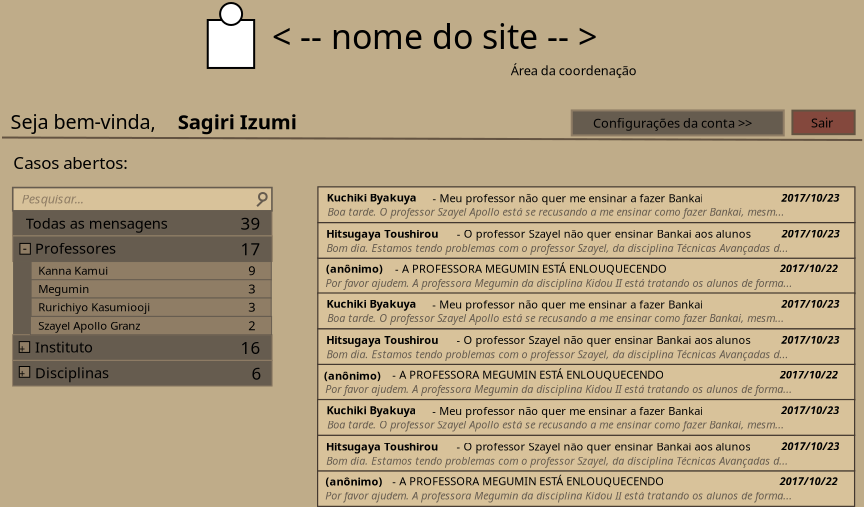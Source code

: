 <?xml version="1.0" encoding="UTF-8"?>
<dia:diagram xmlns:dia="http://www.lysator.liu.se/~alla/dia/">
  <dia:layer name="Background" visible="true" active="true">
    <dia:object type="Standard - Box" version="0" id="O0">
      <dia:attribute name="obj_pos">
        <dia:point val="21.839,15.996"/>
      </dia:attribute>
      <dia:attribute name="obj_bb">
        <dia:rectangle val="21.809,15.966;48.718,17.813"/>
      </dia:attribute>
      <dia:attribute name="elem_corner">
        <dia:point val="21.839,15.996"/>
      </dia:attribute>
      <dia:attribute name="elem_width">
        <dia:real val="26.849"/>
      </dia:attribute>
      <dia:attribute name="elem_height">
        <dia:real val="1.787"/>
      </dia:attribute>
      <dia:attribute name="border_width">
        <dia:real val="0.06"/>
      </dia:attribute>
      <dia:attribute name="border_color">
        <dia:color val="#43382f"/>
      </dia:attribute>
      <dia:attribute name="inner_color">
        <dia:color val="#d8c29a"/>
      </dia:attribute>
      <dia:attribute name="show_background">
        <dia:boolean val="true"/>
      </dia:attribute>
    </dia:object>
    <dia:object type="Standard - Box" version="0" id="O1">
      <dia:attribute name="obj_pos">
        <dia:point val="21.839,14.224"/>
      </dia:attribute>
      <dia:attribute name="obj_bb">
        <dia:rectangle val="21.809,14.194;48.718,16.041"/>
      </dia:attribute>
      <dia:attribute name="elem_corner">
        <dia:point val="21.839,14.224"/>
      </dia:attribute>
      <dia:attribute name="elem_width">
        <dia:real val="26.849"/>
      </dia:attribute>
      <dia:attribute name="elem_height">
        <dia:real val="1.787"/>
      </dia:attribute>
      <dia:attribute name="border_width">
        <dia:real val="0.06"/>
      </dia:attribute>
      <dia:attribute name="border_color">
        <dia:color val="#43382f"/>
      </dia:attribute>
      <dia:attribute name="inner_color">
        <dia:color val="#d8c29a"/>
      </dia:attribute>
      <dia:attribute name="show_background">
        <dia:boolean val="true"/>
      </dia:attribute>
    </dia:object>
    <dia:object type="Standard - Text" version="1" id="O2">
      <dia:attribute name="obj_pos">
        <dia:point val="19.55,5.55"/>
      </dia:attribute>
      <dia:attribute name="obj_bb">
        <dia:rectangle val="19.55,3.98;38.015,5.95"/>
      </dia:attribute>
      <dia:attribute name="text">
        <dia:composite type="text">
          <dia:attribute name="string">
            <dia:string>#&lt; -- nome do site -- &gt;#</dia:string>
          </dia:attribute>
          <dia:attribute name="font">
            <dia:font family="sans" style="0" name="Helvetica"/>
          </dia:attribute>
          <dia:attribute name="height">
            <dia:real val="2.117"/>
          </dia:attribute>
          <dia:attribute name="pos">
            <dia:point val="19.55,5.55"/>
          </dia:attribute>
          <dia:attribute name="color">
            <dia:color val="#000000"/>
          </dia:attribute>
          <dia:attribute name="alignment">
            <dia:enum val="0"/>
          </dia:attribute>
        </dia:composite>
      </dia:attribute>
      <dia:attribute name="valign">
        <dia:enum val="3"/>
      </dia:attribute>
    </dia:object>
    <dia:object type="Geometric - Perfect Square" version="1" id="O3">
      <dia:attribute name="obj_pos">
        <dia:point val="16.332,4.1"/>
      </dia:attribute>
      <dia:attribute name="obj_bb">
        <dia:rectangle val="16.282,4.05;18.703,6.548"/>
      </dia:attribute>
      <dia:attribute name="meta">
        <dia:composite type="dict"/>
      </dia:attribute>
      <dia:attribute name="elem_corner">
        <dia:point val="16.332,4.1"/>
      </dia:attribute>
      <dia:attribute name="elem_width">
        <dia:real val="2.321"/>
      </dia:attribute>
      <dia:attribute name="elem_height">
        <dia:real val="2.398"/>
      </dia:attribute>
      <dia:attribute name="line_width">
        <dia:real val="0.1"/>
      </dia:attribute>
      <dia:attribute name="line_colour">
        <dia:color val="#000000"/>
      </dia:attribute>
      <dia:attribute name="fill_colour">
        <dia:color val="#ffffff"/>
      </dia:attribute>
      <dia:attribute name="show_background">
        <dia:boolean val="true"/>
      </dia:attribute>
      <dia:attribute name="line_style">
        <dia:enum val="0"/>
        <dia:real val="1"/>
      </dia:attribute>
      <dia:attribute name="flip_horizontal">
        <dia:boolean val="false"/>
      </dia:attribute>
      <dia:attribute name="flip_vertical">
        <dia:boolean val="false"/>
      </dia:attribute>
      <dia:attribute name="subscale">
        <dia:real val="1"/>
      </dia:attribute>
    </dia:object>
    <dia:object type="Geometric - Perfect Circle" version="1" id="O4">
      <dia:attribute name="obj_pos">
        <dia:point val="16.95,3.25"/>
      </dia:attribute>
      <dia:attribute name="obj_bb">
        <dia:rectangle val="16.9,3.2;18.1,4.4"/>
      </dia:attribute>
      <dia:attribute name="meta">
        <dia:composite type="dict"/>
      </dia:attribute>
      <dia:attribute name="elem_corner">
        <dia:point val="16.95,3.25"/>
      </dia:attribute>
      <dia:attribute name="elem_width">
        <dia:real val="1.1"/>
      </dia:attribute>
      <dia:attribute name="elem_height">
        <dia:real val="1.1"/>
      </dia:attribute>
      <dia:attribute name="line_width">
        <dia:real val="0.1"/>
      </dia:attribute>
      <dia:attribute name="line_colour">
        <dia:color val="#000000"/>
      </dia:attribute>
      <dia:attribute name="fill_colour">
        <dia:color val="#ffffff"/>
      </dia:attribute>
      <dia:attribute name="show_background">
        <dia:boolean val="true"/>
      </dia:attribute>
      <dia:attribute name="line_style">
        <dia:enum val="0"/>
        <dia:real val="1"/>
      </dia:attribute>
      <dia:attribute name="flip_horizontal">
        <dia:boolean val="false"/>
      </dia:attribute>
      <dia:attribute name="flip_vertical">
        <dia:boolean val="false"/>
      </dia:attribute>
      <dia:attribute name="subscale">
        <dia:real val="1"/>
      </dia:attribute>
    </dia:object>
    <dia:object type="Standard - Text" version="1" id="O5">
      <dia:attribute name="obj_pos">
        <dia:point val="6.465,9.546"/>
      </dia:attribute>
      <dia:attribute name="obj_bb">
        <dia:rectangle val="6.465,8.6;14.484,9.836"/>
      </dia:attribute>
      <dia:attribute name="text">
        <dia:composite type="text">
          <dia:attribute name="string">
            <dia:string>#Seja bem-vinda,#</dia:string>
          </dia:attribute>
          <dia:attribute name="font">
            <dia:font family="sans" style="0" name="Helvetica"/>
          </dia:attribute>
          <dia:attribute name="height">
            <dia:real val="1.235"/>
          </dia:attribute>
          <dia:attribute name="pos">
            <dia:point val="6.465,9.546"/>
          </dia:attribute>
          <dia:attribute name="color">
            <dia:color val="#000000"/>
          </dia:attribute>
          <dia:attribute name="alignment">
            <dia:enum val="0"/>
          </dia:attribute>
        </dia:composite>
      </dia:attribute>
      <dia:attribute name="valign">
        <dia:enum val="3"/>
      </dia:attribute>
    </dia:object>
    <dia:object type="Standard - Text" version="1" id="O6">
      <dia:attribute name="obj_pos">
        <dia:point val="6.613,11.553"/>
      </dia:attribute>
      <dia:attribute name="obj_bb">
        <dia:rectangle val="6.613,10.765;12.903,11.752"/>
      </dia:attribute>
      <dia:attribute name="text">
        <dia:composite type="text">
          <dia:attribute name="string">
            <dia:string>#Casos abertos:#</dia:string>
          </dia:attribute>
          <dia:attribute name="font">
            <dia:font family="sans" style="0" name="Helvetica"/>
          </dia:attribute>
          <dia:attribute name="height">
            <dia:real val="1.058"/>
          </dia:attribute>
          <dia:attribute name="pos">
            <dia:point val="6.613,11.553"/>
          </dia:attribute>
          <dia:attribute name="color">
            <dia:color val="#000000"/>
          </dia:attribute>
          <dia:attribute name="alignment">
            <dia:enum val="0"/>
          </dia:attribute>
        </dia:composite>
      </dia:attribute>
      <dia:attribute name="valign">
        <dia:enum val="3"/>
      </dia:attribute>
    </dia:object>
    <dia:object type="Standard - Box" version="0" id="O7">
      <dia:attribute name="obj_pos">
        <dia:point val="6.58,14.894"/>
      </dia:attribute>
      <dia:attribute name="obj_bb">
        <dia:rectangle val="6.565,14.879;19.57,16.192"/>
      </dia:attribute>
      <dia:attribute name="elem_corner">
        <dia:point val="6.58,14.894"/>
      </dia:attribute>
      <dia:attribute name="elem_width">
        <dia:real val="12.976"/>
      </dia:attribute>
      <dia:attribute name="elem_height">
        <dia:real val="1.284"/>
      </dia:attribute>
      <dia:attribute name="border_width">
        <dia:real val="0.03"/>
      </dia:attribute>
      <dia:attribute name="border_color">
        <dia:color val="#8f7d65"/>
      </dia:attribute>
      <dia:attribute name="inner_color">
        <dia:color val="#665c4f"/>
      </dia:attribute>
      <dia:attribute name="show_background">
        <dia:boolean val="true"/>
      </dia:attribute>
    </dia:object>
    <dia:object type="Standard - Text" version="1" id="O8">
      <dia:attribute name="obj_pos">
        <dia:point val="7.699,15.784"/>
      </dia:attribute>
      <dia:attribute name="obj_bb">
        <dia:rectangle val="7.699,15.101;11.917,15.956"/>
      </dia:attribute>
      <dia:attribute name="text">
        <dia:composite type="text">
          <dia:attribute name="string">
            <dia:string>#Professores#</dia:string>
          </dia:attribute>
          <dia:attribute name="font">
            <dia:font family="sans" style="0" name="Helvetica"/>
          </dia:attribute>
          <dia:attribute name="height">
            <dia:real val="0.917"/>
          </dia:attribute>
          <dia:attribute name="pos">
            <dia:point val="7.699,15.784"/>
          </dia:attribute>
          <dia:attribute name="color">
            <dia:color val="#000000"/>
          </dia:attribute>
          <dia:attribute name="alignment">
            <dia:enum val="0"/>
          </dia:attribute>
        </dia:composite>
      </dia:attribute>
      <dia:attribute name="valign">
        <dia:enum val="3"/>
      </dia:attribute>
    </dia:object>
    <dia:object type="Standard - Text" version="1" id="O9">
      <dia:attribute name="obj_pos">
        <dia:point val="17.973,15.857"/>
      </dia:attribute>
      <dia:attribute name="obj_bb">
        <dia:rectangle val="17.973,15.069;19.053,16.056"/>
      </dia:attribute>
      <dia:attribute name="text">
        <dia:composite type="text">
          <dia:attribute name="string">
            <dia:string>#17#</dia:string>
          </dia:attribute>
          <dia:attribute name="font">
            <dia:font family="sans" style="0" name="Helvetica"/>
          </dia:attribute>
          <dia:attribute name="height">
            <dia:real val="1.058"/>
          </dia:attribute>
          <dia:attribute name="pos">
            <dia:point val="17.973,15.857"/>
          </dia:attribute>
          <dia:attribute name="color">
            <dia:color val="#000000"/>
          </dia:attribute>
          <dia:attribute name="alignment">
            <dia:enum val="0"/>
          </dia:attribute>
        </dia:composite>
      </dia:attribute>
      <dia:attribute name="valign">
        <dia:enum val="3"/>
      </dia:attribute>
    </dia:object>
    <dia:object type="Standard - Box" version="0" id="O10">
      <dia:attribute name="obj_pos">
        <dia:point val="7.451,16.177"/>
      </dia:attribute>
      <dia:attribute name="obj_bb">
        <dia:rectangle val="7.436,16.163;19.524,17.11"/>
      </dia:attribute>
      <dia:attribute name="elem_corner">
        <dia:point val="7.451,16.177"/>
      </dia:attribute>
      <dia:attribute name="elem_width">
        <dia:real val="12.059"/>
      </dia:attribute>
      <dia:attribute name="elem_height">
        <dia:real val="0.917"/>
      </dia:attribute>
      <dia:attribute name="border_width">
        <dia:real val="0.03"/>
      </dia:attribute>
      <dia:attribute name="border_color">
        <dia:color val="#665c4f"/>
      </dia:attribute>
      <dia:attribute name="inner_color">
        <dia:color val="#8f7d65"/>
      </dia:attribute>
      <dia:attribute name="show_background">
        <dia:boolean val="true"/>
      </dia:attribute>
    </dia:object>
    <dia:object type="Standard - Text" version="1" id="O11">
      <dia:attribute name="obj_pos">
        <dia:point val="7.863,16.842"/>
      </dia:attribute>
      <dia:attribute name="obj_bb">
        <dia:rectangle val="7.863,16.317;11.578,16.975"/>
      </dia:attribute>
      <dia:attribute name="text">
        <dia:composite type="text">
          <dia:attribute name="string">
            <dia:string>#Kanna Kamui#</dia:string>
          </dia:attribute>
          <dia:attribute name="font">
            <dia:font family="sans" style="0" name="Helvetica"/>
          </dia:attribute>
          <dia:attribute name="height">
            <dia:real val="0.706"/>
          </dia:attribute>
          <dia:attribute name="pos">
            <dia:point val="7.863,16.842"/>
          </dia:attribute>
          <dia:attribute name="color">
            <dia:color val="#000000"/>
          </dia:attribute>
          <dia:attribute name="alignment">
            <dia:enum val="0"/>
          </dia:attribute>
        </dia:composite>
      </dia:attribute>
      <dia:attribute name="valign">
        <dia:enum val="3"/>
      </dia:attribute>
    </dia:object>
    <dia:object type="Standard - Text" version="1" id="O12">
      <dia:attribute name="obj_pos">
        <dia:point val="18.363,16.865"/>
      </dia:attribute>
      <dia:attribute name="obj_bb">
        <dia:rectangle val="18.363,16.27;18.77,17.015"/>
      </dia:attribute>
      <dia:attribute name="text">
        <dia:composite type="text">
          <dia:attribute name="string">
            <dia:string>#9#</dia:string>
          </dia:attribute>
          <dia:attribute name="font">
            <dia:font family="sans" style="0" name="Helvetica"/>
          </dia:attribute>
          <dia:attribute name="height">
            <dia:real val="0.8"/>
          </dia:attribute>
          <dia:attribute name="pos">
            <dia:point val="18.363,16.865"/>
          </dia:attribute>
          <dia:attribute name="color">
            <dia:color val="#000000"/>
          </dia:attribute>
          <dia:attribute name="alignment">
            <dia:enum val="0"/>
          </dia:attribute>
        </dia:composite>
      </dia:attribute>
      <dia:attribute name="valign">
        <dia:enum val="3"/>
      </dia:attribute>
    </dia:object>
    <dia:object type="Standard - Box" version="0" id="O13">
      <dia:attribute name="obj_pos">
        <dia:point val="7.446,17.085"/>
      </dia:attribute>
      <dia:attribute name="obj_bb">
        <dia:rectangle val="7.431,17.07;19.519,18.017"/>
      </dia:attribute>
      <dia:attribute name="elem_corner">
        <dia:point val="7.446,17.085"/>
      </dia:attribute>
      <dia:attribute name="elem_width">
        <dia:real val="12.059"/>
      </dia:attribute>
      <dia:attribute name="elem_height">
        <dia:real val="0.917"/>
      </dia:attribute>
      <dia:attribute name="border_width">
        <dia:real val="0.03"/>
      </dia:attribute>
      <dia:attribute name="border_color">
        <dia:color val="#665c4f"/>
      </dia:attribute>
      <dia:attribute name="inner_color">
        <dia:color val="#8f7d65"/>
      </dia:attribute>
      <dia:attribute name="show_background">
        <dia:boolean val="true"/>
      </dia:attribute>
    </dia:object>
    <dia:object type="Standard - Text" version="1" id="O14">
      <dia:attribute name="obj_pos">
        <dia:point val="7.858,17.75"/>
      </dia:attribute>
      <dia:attribute name="obj_bb">
        <dia:rectangle val="7.858,17.225;10.473,17.882"/>
      </dia:attribute>
      <dia:attribute name="text">
        <dia:composite type="text">
          <dia:attribute name="string">
            <dia:string>#Megumin#</dia:string>
          </dia:attribute>
          <dia:attribute name="font">
            <dia:font family="sans" style="0" name="Helvetica"/>
          </dia:attribute>
          <dia:attribute name="height">
            <dia:real val="0.706"/>
          </dia:attribute>
          <dia:attribute name="pos">
            <dia:point val="7.858,17.75"/>
          </dia:attribute>
          <dia:attribute name="color">
            <dia:color val="#000000"/>
          </dia:attribute>
          <dia:attribute name="alignment">
            <dia:enum val="0"/>
          </dia:attribute>
        </dia:composite>
      </dia:attribute>
      <dia:attribute name="valign">
        <dia:enum val="3"/>
      </dia:attribute>
    </dia:object>
    <dia:object type="Standard - Text" version="1" id="O15">
      <dia:attribute name="obj_pos">
        <dia:point val="18.358,17.773"/>
      </dia:attribute>
      <dia:attribute name="obj_bb">
        <dia:rectangle val="18.358,17.178;18.765,17.923"/>
      </dia:attribute>
      <dia:attribute name="text">
        <dia:composite type="text">
          <dia:attribute name="string">
            <dia:string>#3#</dia:string>
          </dia:attribute>
          <dia:attribute name="font">
            <dia:font family="sans" style="0" name="Helvetica"/>
          </dia:attribute>
          <dia:attribute name="height">
            <dia:real val="0.8"/>
          </dia:attribute>
          <dia:attribute name="pos">
            <dia:point val="18.358,17.773"/>
          </dia:attribute>
          <dia:attribute name="color">
            <dia:color val="#000000"/>
          </dia:attribute>
          <dia:attribute name="alignment">
            <dia:enum val="0"/>
          </dia:attribute>
        </dia:composite>
      </dia:attribute>
      <dia:attribute name="valign">
        <dia:enum val="3"/>
      </dia:attribute>
    </dia:object>
    <dia:object type="Standard - Box" version="0" id="O16">
      <dia:attribute name="obj_pos">
        <dia:point val="7.446,18.002"/>
      </dia:attribute>
      <dia:attribute name="obj_bb">
        <dia:rectangle val="7.431,17.987;19.519,18.934"/>
      </dia:attribute>
      <dia:attribute name="elem_corner">
        <dia:point val="7.446,18.002"/>
      </dia:attribute>
      <dia:attribute name="elem_width">
        <dia:real val="12.059"/>
      </dia:attribute>
      <dia:attribute name="elem_height">
        <dia:real val="0.917"/>
      </dia:attribute>
      <dia:attribute name="border_width">
        <dia:real val="0.03"/>
      </dia:attribute>
      <dia:attribute name="border_color">
        <dia:color val="#665c4f"/>
      </dia:attribute>
      <dia:attribute name="inner_color">
        <dia:color val="#8f7d65"/>
      </dia:attribute>
      <dia:attribute name="show_background">
        <dia:boolean val="true"/>
      </dia:attribute>
    </dia:object>
    <dia:object type="Standard - Text" version="1" id="O17">
      <dia:attribute name="obj_pos">
        <dia:point val="7.858,18.667"/>
      </dia:attribute>
      <dia:attribute name="obj_bb">
        <dia:rectangle val="7.858,18.142;13.728,18.799"/>
      </dia:attribute>
      <dia:attribute name="text">
        <dia:composite type="text">
          <dia:attribute name="string">
            <dia:string>#Rurichiyo Kasumiooji#</dia:string>
          </dia:attribute>
          <dia:attribute name="font">
            <dia:font family="sans" style="0" name="Helvetica"/>
          </dia:attribute>
          <dia:attribute name="height">
            <dia:real val="0.706"/>
          </dia:attribute>
          <dia:attribute name="pos">
            <dia:point val="7.858,18.667"/>
          </dia:attribute>
          <dia:attribute name="color">
            <dia:color val="#000000"/>
          </dia:attribute>
          <dia:attribute name="alignment">
            <dia:enum val="0"/>
          </dia:attribute>
        </dia:composite>
      </dia:attribute>
      <dia:attribute name="valign">
        <dia:enum val="3"/>
      </dia:attribute>
    </dia:object>
    <dia:object type="Standard - Text" version="1" id="O18">
      <dia:attribute name="obj_pos">
        <dia:point val="18.358,18.69"/>
      </dia:attribute>
      <dia:attribute name="obj_bb">
        <dia:rectangle val="18.358,18.095;18.765,18.84"/>
      </dia:attribute>
      <dia:attribute name="text">
        <dia:composite type="text">
          <dia:attribute name="string">
            <dia:string>#3#</dia:string>
          </dia:attribute>
          <dia:attribute name="font">
            <dia:font family="sans" style="0" name="Helvetica"/>
          </dia:attribute>
          <dia:attribute name="height">
            <dia:real val="0.8"/>
          </dia:attribute>
          <dia:attribute name="pos">
            <dia:point val="18.358,18.69"/>
          </dia:attribute>
          <dia:attribute name="color">
            <dia:color val="#000000"/>
          </dia:attribute>
          <dia:attribute name="alignment">
            <dia:enum val="0"/>
          </dia:attribute>
        </dia:composite>
      </dia:attribute>
      <dia:attribute name="valign">
        <dia:enum val="3"/>
      </dia:attribute>
    </dia:object>
    <dia:object type="Standard - Box" version="0" id="O19">
      <dia:attribute name="obj_pos">
        <dia:point val="6.625,16.177"/>
      </dia:attribute>
      <dia:attribute name="obj_bb">
        <dia:rectangle val="6.61,16.163;7.516,19.86"/>
      </dia:attribute>
      <dia:attribute name="elem_corner">
        <dia:point val="6.625,16.177"/>
      </dia:attribute>
      <dia:attribute name="elem_width">
        <dia:real val="0.875"/>
      </dia:attribute>
      <dia:attribute name="elem_height">
        <dia:real val="3.668"/>
      </dia:attribute>
      <dia:attribute name="border_width">
        <dia:real val="0.03"/>
      </dia:attribute>
      <dia:attribute name="border_color">
        <dia:color val="#665c4f"/>
      </dia:attribute>
      <dia:attribute name="inner_color">
        <dia:color val="#665c4f"/>
      </dia:attribute>
      <dia:attribute name="show_background">
        <dia:boolean val="true"/>
      </dia:attribute>
    </dia:object>
    <dia:object type="Standard - Box" version="0" id="O20">
      <dia:attribute name="obj_pos">
        <dia:point val="6.574,19.836"/>
      </dia:attribute>
      <dia:attribute name="obj_bb">
        <dia:rectangle val="6.559,19.821;19.565,21.135"/>
      </dia:attribute>
      <dia:attribute name="elem_corner">
        <dia:point val="6.574,19.836"/>
      </dia:attribute>
      <dia:attribute name="elem_width">
        <dia:real val="12.976"/>
      </dia:attribute>
      <dia:attribute name="elem_height">
        <dia:real val="1.284"/>
      </dia:attribute>
      <dia:attribute name="border_width">
        <dia:real val="0.03"/>
      </dia:attribute>
      <dia:attribute name="border_color">
        <dia:color val="#8f7d65"/>
      </dia:attribute>
      <dia:attribute name="inner_color">
        <dia:color val="#665c4f"/>
      </dia:attribute>
      <dia:attribute name="show_background">
        <dia:boolean val="true"/>
      </dia:attribute>
    </dia:object>
    <dia:object type="Standard - Text" version="1" id="O21">
      <dia:attribute name="obj_pos">
        <dia:point val="7.694,20.726"/>
      </dia:attribute>
      <dia:attribute name="obj_bb">
        <dia:rectangle val="7.694,20.044;10.742,20.899"/>
      </dia:attribute>
      <dia:attribute name="text">
        <dia:composite type="text">
          <dia:attribute name="string">
            <dia:string>#Instituto#</dia:string>
          </dia:attribute>
          <dia:attribute name="font">
            <dia:font family="sans" style="0" name="Helvetica"/>
          </dia:attribute>
          <dia:attribute name="height">
            <dia:real val="0.917"/>
          </dia:attribute>
          <dia:attribute name="pos">
            <dia:point val="7.694,20.726"/>
          </dia:attribute>
          <dia:attribute name="color">
            <dia:color val="#000000"/>
          </dia:attribute>
          <dia:attribute name="alignment">
            <dia:enum val="0"/>
          </dia:attribute>
        </dia:composite>
      </dia:attribute>
      <dia:attribute name="valign">
        <dia:enum val="3"/>
      </dia:attribute>
    </dia:object>
    <dia:object type="Standard - Text" version="1" id="O22">
      <dia:attribute name="obj_pos">
        <dia:point val="17.968,20.799"/>
      </dia:attribute>
      <dia:attribute name="obj_bb">
        <dia:rectangle val="17.968,20.011;19.048,20.999"/>
      </dia:attribute>
      <dia:attribute name="text">
        <dia:composite type="text">
          <dia:attribute name="string">
            <dia:string>#16#</dia:string>
          </dia:attribute>
          <dia:attribute name="font">
            <dia:font family="sans" style="0" name="Helvetica"/>
          </dia:attribute>
          <dia:attribute name="height">
            <dia:real val="1.058"/>
          </dia:attribute>
          <dia:attribute name="pos">
            <dia:point val="17.968,20.799"/>
          </dia:attribute>
          <dia:attribute name="color">
            <dia:color val="#000000"/>
          </dia:attribute>
          <dia:attribute name="alignment">
            <dia:enum val="0"/>
          </dia:attribute>
        </dia:composite>
      </dia:attribute>
      <dia:attribute name="valign">
        <dia:enum val="3"/>
      </dia:attribute>
    </dia:object>
    <dia:object type="Standard - Box" version="0" id="O23">
      <dia:attribute name="obj_pos">
        <dia:point val="6.574,21.12"/>
      </dia:attribute>
      <dia:attribute name="obj_bb">
        <dia:rectangle val="6.559,21.105;19.565,22.419"/>
      </dia:attribute>
      <dia:attribute name="elem_corner">
        <dia:point val="6.574,21.12"/>
      </dia:attribute>
      <dia:attribute name="elem_width">
        <dia:real val="12.976"/>
      </dia:attribute>
      <dia:attribute name="elem_height">
        <dia:real val="1.284"/>
      </dia:attribute>
      <dia:attribute name="border_width">
        <dia:real val="0.03"/>
      </dia:attribute>
      <dia:attribute name="border_color">
        <dia:color val="#8f7d65"/>
      </dia:attribute>
      <dia:attribute name="inner_color">
        <dia:color val="#665c4f"/>
      </dia:attribute>
      <dia:attribute name="show_background">
        <dia:boolean val="true"/>
      </dia:attribute>
    </dia:object>
    <dia:object type="Standard - Text" version="1" id="O24">
      <dia:attribute name="obj_pos">
        <dia:point val="7.694,22.01"/>
      </dia:attribute>
      <dia:attribute name="obj_bb">
        <dia:rectangle val="7.694,21.327;11.632,22.182"/>
      </dia:attribute>
      <dia:attribute name="text">
        <dia:composite type="text">
          <dia:attribute name="string">
            <dia:string>#Disciplinas#</dia:string>
          </dia:attribute>
          <dia:attribute name="font">
            <dia:font family="sans" style="0" name="Helvetica"/>
          </dia:attribute>
          <dia:attribute name="height">
            <dia:real val="0.917"/>
          </dia:attribute>
          <dia:attribute name="pos">
            <dia:point val="7.694,22.01"/>
          </dia:attribute>
          <dia:attribute name="color">
            <dia:color val="#000000"/>
          </dia:attribute>
          <dia:attribute name="alignment">
            <dia:enum val="0"/>
          </dia:attribute>
        </dia:composite>
      </dia:attribute>
      <dia:attribute name="valign">
        <dia:enum val="3"/>
      </dia:attribute>
    </dia:object>
    <dia:object type="Standard - Text" version="1" id="O25">
      <dia:attribute name="obj_pos">
        <dia:point val="18.518,22.082"/>
      </dia:attribute>
      <dia:attribute name="obj_bb">
        <dia:rectangle val="18.518,21.295;19.058,22.282"/>
      </dia:attribute>
      <dia:attribute name="text">
        <dia:composite type="text">
          <dia:attribute name="string">
            <dia:string>#6#</dia:string>
          </dia:attribute>
          <dia:attribute name="font">
            <dia:font family="sans" style="0" name="Helvetica"/>
          </dia:attribute>
          <dia:attribute name="height">
            <dia:real val="1.058"/>
          </dia:attribute>
          <dia:attribute name="pos">
            <dia:point val="18.518,22.082"/>
          </dia:attribute>
          <dia:attribute name="color">
            <dia:color val="#000000"/>
          </dia:attribute>
          <dia:attribute name="alignment">
            <dia:enum val="0"/>
          </dia:attribute>
        </dia:composite>
      </dia:attribute>
      <dia:attribute name="valign">
        <dia:enum val="3"/>
      </dia:attribute>
    </dia:object>
    <dia:object type="Geometric - Perfect Square" version="1" id="O26">
      <dia:attribute name="obj_pos">
        <dia:point val="6.94,15.27"/>
      </dia:attribute>
      <dia:attribute name="obj_bb">
        <dia:rectangle val="6.94,15.27;7.463,15.81"/>
      </dia:attribute>
      <dia:attribute name="meta">
        <dia:composite type="dict"/>
      </dia:attribute>
      <dia:attribute name="elem_corner">
        <dia:point val="6.94,15.27"/>
      </dia:attribute>
      <dia:attribute name="elem_width">
        <dia:real val="0.523"/>
      </dia:attribute>
      <dia:attribute name="elem_height">
        <dia:real val="0.54"/>
      </dia:attribute>
      <dia:attribute name="line_width">
        <dia:real val="1.175e-38"/>
      </dia:attribute>
      <dia:attribute name="line_colour">
        <dia:color val="#000000"/>
      </dia:attribute>
      <dia:attribute name="fill_colour">
        <dia:color val="#8f7d65"/>
      </dia:attribute>
      <dia:attribute name="show_background">
        <dia:boolean val="true"/>
      </dia:attribute>
      <dia:attribute name="line_style">
        <dia:enum val="0"/>
        <dia:real val="1.5"/>
      </dia:attribute>
      <dia:attribute name="flip_horizontal">
        <dia:boolean val="false"/>
      </dia:attribute>
      <dia:attribute name="flip_vertical">
        <dia:boolean val="false"/>
      </dia:attribute>
      <dia:attribute name="subscale">
        <dia:real val="1"/>
      </dia:attribute>
    </dia:object>
    <dia:object type="Standard - Text" version="1" id="O27">
      <dia:attribute name="obj_pos">
        <dia:point val="7.086,15.733"/>
      </dia:attribute>
      <dia:attribute name="obj_bb">
        <dia:rectangle val="7.086,15.138;7.316,15.883"/>
      </dia:attribute>
      <dia:attribute name="text">
        <dia:composite type="text">
          <dia:attribute name="string">
            <dia:string>#-#</dia:string>
          </dia:attribute>
          <dia:attribute name="font">
            <dia:font family="sans" style="0" name="Helvetica"/>
          </dia:attribute>
          <dia:attribute name="height">
            <dia:real val="0.8"/>
          </dia:attribute>
          <dia:attribute name="pos">
            <dia:point val="7.086,15.733"/>
          </dia:attribute>
          <dia:attribute name="color">
            <dia:color val="#000000"/>
          </dia:attribute>
          <dia:attribute name="alignment">
            <dia:enum val="0"/>
          </dia:attribute>
        </dia:composite>
      </dia:attribute>
      <dia:attribute name="valign">
        <dia:enum val="3"/>
      </dia:attribute>
    </dia:object>
    <dia:object type="Geometric - Perfect Square" version="1" id="O28">
      <dia:attribute name="obj_pos">
        <dia:point val="6.905,20.18"/>
      </dia:attribute>
      <dia:attribute name="obj_bb">
        <dia:rectangle val="6.905,20.18;7.428,20.72"/>
      </dia:attribute>
      <dia:attribute name="meta">
        <dia:composite type="dict"/>
      </dia:attribute>
      <dia:attribute name="elem_corner">
        <dia:point val="6.905,20.18"/>
      </dia:attribute>
      <dia:attribute name="elem_width">
        <dia:real val="0.523"/>
      </dia:attribute>
      <dia:attribute name="elem_height">
        <dia:real val="0.54"/>
      </dia:attribute>
      <dia:attribute name="line_width">
        <dia:real val="1.175e-38"/>
      </dia:attribute>
      <dia:attribute name="line_colour">
        <dia:color val="#000000"/>
      </dia:attribute>
      <dia:attribute name="fill_colour">
        <dia:color val="#8f7d65"/>
      </dia:attribute>
      <dia:attribute name="show_background">
        <dia:boolean val="true"/>
      </dia:attribute>
      <dia:attribute name="line_style">
        <dia:enum val="0"/>
        <dia:real val="1.5"/>
      </dia:attribute>
      <dia:attribute name="flip_horizontal">
        <dia:boolean val="false"/>
      </dia:attribute>
      <dia:attribute name="flip_vertical">
        <dia:boolean val="false"/>
      </dia:attribute>
      <dia:attribute name="subscale">
        <dia:real val="1"/>
      </dia:attribute>
    </dia:object>
    <dia:object type="Standard - Text" version="1" id="O29">
      <dia:attribute name="obj_pos">
        <dia:point val="6.905,20.72"/>
      </dia:attribute>
      <dia:attribute name="obj_bb">
        <dia:rectangle val="6.905,20.25;7.33,20.84"/>
      </dia:attribute>
      <dia:attribute name="text">
        <dia:composite type="text">
          <dia:attribute name="string">
            <dia:string>#+#</dia:string>
          </dia:attribute>
          <dia:attribute name="font">
            <dia:font family="sans" style="0" name="Helvetica"/>
          </dia:attribute>
          <dia:attribute name="height">
            <dia:real val="0.635"/>
          </dia:attribute>
          <dia:attribute name="pos">
            <dia:point val="6.905,20.72"/>
          </dia:attribute>
          <dia:attribute name="color">
            <dia:color val="#000000"/>
          </dia:attribute>
          <dia:attribute name="alignment">
            <dia:enum val="0"/>
          </dia:attribute>
        </dia:composite>
      </dia:attribute>
      <dia:attribute name="valign">
        <dia:enum val="3"/>
      </dia:attribute>
      <dia:connections>
        <dia:connection handle="0" to="O28" connection="2"/>
      </dia:connections>
    </dia:object>
    <dia:object type="Geometric - Perfect Square" version="1" id="O30">
      <dia:attribute name="obj_pos">
        <dia:point val="6.909,21.425"/>
      </dia:attribute>
      <dia:attribute name="obj_bb">
        <dia:rectangle val="6.909,21.425;7.432,21.965"/>
      </dia:attribute>
      <dia:attribute name="meta">
        <dia:composite type="dict"/>
      </dia:attribute>
      <dia:attribute name="elem_corner">
        <dia:point val="6.909,21.425"/>
      </dia:attribute>
      <dia:attribute name="elem_width">
        <dia:real val="0.523"/>
      </dia:attribute>
      <dia:attribute name="elem_height">
        <dia:real val="0.54"/>
      </dia:attribute>
      <dia:attribute name="line_width">
        <dia:real val="1.175e-38"/>
      </dia:attribute>
      <dia:attribute name="line_colour">
        <dia:color val="#000000"/>
      </dia:attribute>
      <dia:attribute name="fill_colour">
        <dia:color val="#8f7d65"/>
      </dia:attribute>
      <dia:attribute name="show_background">
        <dia:boolean val="true"/>
      </dia:attribute>
      <dia:attribute name="line_style">
        <dia:enum val="0"/>
        <dia:real val="1.5"/>
      </dia:attribute>
      <dia:attribute name="flip_horizontal">
        <dia:boolean val="false"/>
      </dia:attribute>
      <dia:attribute name="flip_vertical">
        <dia:boolean val="false"/>
      </dia:attribute>
      <dia:attribute name="subscale">
        <dia:real val="1"/>
      </dia:attribute>
    </dia:object>
    <dia:object type="Standard - Text" version="1" id="O31">
      <dia:attribute name="obj_pos">
        <dia:point val="6.909,21.965"/>
      </dia:attribute>
      <dia:attribute name="obj_bb">
        <dia:rectangle val="6.909,21.495;7.334,22.085"/>
      </dia:attribute>
      <dia:attribute name="text">
        <dia:composite type="text">
          <dia:attribute name="string">
            <dia:string>#+#</dia:string>
          </dia:attribute>
          <dia:attribute name="font">
            <dia:font family="sans" style="0" name="Helvetica"/>
          </dia:attribute>
          <dia:attribute name="height">
            <dia:real val="0.635"/>
          </dia:attribute>
          <dia:attribute name="pos">
            <dia:point val="6.909,21.965"/>
          </dia:attribute>
          <dia:attribute name="color">
            <dia:color val="#000000"/>
          </dia:attribute>
          <dia:attribute name="alignment">
            <dia:enum val="0"/>
          </dia:attribute>
        </dia:composite>
      </dia:attribute>
      <dia:attribute name="valign">
        <dia:enum val="3"/>
      </dia:attribute>
      <dia:connections>
        <dia:connection handle="0" to="O30" connection="2"/>
      </dia:connections>
    </dia:object>
    <dia:object type="Standard - Box" version="0" id="O32">
      <dia:attribute name="obj_pos">
        <dia:point val="34.532,8.621"/>
      </dia:attribute>
      <dia:attribute name="obj_bb">
        <dia:rectangle val="34.482,8.571;45.182,9.921"/>
      </dia:attribute>
      <dia:attribute name="elem_corner">
        <dia:point val="34.532,8.621"/>
      </dia:attribute>
      <dia:attribute name="elem_width">
        <dia:real val="10.6"/>
      </dia:attribute>
      <dia:attribute name="elem_height">
        <dia:real val="1.25"/>
      </dia:attribute>
      <dia:attribute name="border_width">
        <dia:real val="0.1"/>
      </dia:attribute>
      <dia:attribute name="border_color">
        <dia:color val="#8f7d65"/>
      </dia:attribute>
      <dia:attribute name="inner_color">
        <dia:color val="#665c4f"/>
      </dia:attribute>
      <dia:attribute name="show_background">
        <dia:boolean val="true"/>
      </dia:attribute>
    </dia:object>
    <dia:object type="Standard - Text" version="1" id="O33">
      <dia:attribute name="obj_pos">
        <dia:point val="35.596,9.488"/>
      </dia:attribute>
      <dia:attribute name="obj_bb">
        <dia:rectangle val="35.596,8.893;44.458,9.638"/>
      </dia:attribute>
      <dia:attribute name="text">
        <dia:composite type="text">
          <dia:attribute name="string">
            <dia:string>#Configurações da conta &gt;&gt;#</dia:string>
          </dia:attribute>
          <dia:attribute name="font">
            <dia:font family="sans" style="0" name="Helvetica"/>
          </dia:attribute>
          <dia:attribute name="height">
            <dia:real val="0.8"/>
          </dia:attribute>
          <dia:attribute name="pos">
            <dia:point val="35.596,9.488"/>
          </dia:attribute>
          <dia:attribute name="color">
            <dia:color val="#000000"/>
          </dia:attribute>
          <dia:attribute name="alignment">
            <dia:enum val="0"/>
          </dia:attribute>
        </dia:composite>
      </dia:attribute>
      <dia:attribute name="valign">
        <dia:enum val="3"/>
      </dia:attribute>
    </dia:object>
    <dia:object type="Standard - Box" version="0" id="O34">
      <dia:attribute name="obj_pos">
        <dia:point val="7.465,18.922"/>
      </dia:attribute>
      <dia:attribute name="obj_bb">
        <dia:rectangle val="7.45,18.907;19.539,19.855"/>
      </dia:attribute>
      <dia:attribute name="elem_corner">
        <dia:point val="7.465,18.922"/>
      </dia:attribute>
      <dia:attribute name="elem_width">
        <dia:real val="12.059"/>
      </dia:attribute>
      <dia:attribute name="elem_height">
        <dia:real val="0.917"/>
      </dia:attribute>
      <dia:attribute name="border_width">
        <dia:real val="0.03"/>
      </dia:attribute>
      <dia:attribute name="border_color">
        <dia:color val="#665c4f"/>
      </dia:attribute>
      <dia:attribute name="inner_color">
        <dia:color val="#8f7d65"/>
      </dia:attribute>
      <dia:attribute name="show_background">
        <dia:boolean val="true"/>
      </dia:attribute>
    </dia:object>
    <dia:object type="Standard - Text" version="1" id="O35">
      <dia:attribute name="obj_pos">
        <dia:point val="7.853,19.587"/>
      </dia:attribute>
      <dia:attribute name="obj_bb">
        <dia:rectangle val="7.853,19.062;13.473,19.72"/>
      </dia:attribute>
      <dia:attribute name="text">
        <dia:composite type="text">
          <dia:attribute name="string">
            <dia:string>#Szayel Apollo Granz#</dia:string>
          </dia:attribute>
          <dia:attribute name="font">
            <dia:font family="sans" style="0" name="Helvetica"/>
          </dia:attribute>
          <dia:attribute name="height">
            <dia:real val="0.706"/>
          </dia:attribute>
          <dia:attribute name="pos">
            <dia:point val="7.853,19.587"/>
          </dia:attribute>
          <dia:attribute name="color">
            <dia:color val="#000000"/>
          </dia:attribute>
          <dia:attribute name="alignment">
            <dia:enum val="0"/>
          </dia:attribute>
        </dia:composite>
      </dia:attribute>
      <dia:attribute name="valign">
        <dia:enum val="3"/>
      </dia:attribute>
    </dia:object>
    <dia:object type="Standard - Text" version="1" id="O36">
      <dia:attribute name="obj_pos">
        <dia:point val="18.352,19.61"/>
      </dia:attribute>
      <dia:attribute name="obj_bb">
        <dia:rectangle val="18.352,19.015;18.76,19.76"/>
      </dia:attribute>
      <dia:attribute name="text">
        <dia:composite type="text">
          <dia:attribute name="string">
            <dia:string>#2#</dia:string>
          </dia:attribute>
          <dia:attribute name="font">
            <dia:font family="sans" style="0" name="Helvetica"/>
          </dia:attribute>
          <dia:attribute name="height">
            <dia:real val="0.8"/>
          </dia:attribute>
          <dia:attribute name="pos">
            <dia:point val="18.352,19.61"/>
          </dia:attribute>
          <dia:attribute name="color">
            <dia:color val="#000000"/>
          </dia:attribute>
          <dia:attribute name="alignment">
            <dia:enum val="0"/>
          </dia:attribute>
        </dia:composite>
      </dia:attribute>
      <dia:attribute name="valign">
        <dia:enum val="3"/>
      </dia:attribute>
    </dia:object>
    <dia:object type="Standard - Box" version="0" id="O37">
      <dia:attribute name="obj_pos">
        <dia:point val="21.841,12.443"/>
      </dia:attribute>
      <dia:attribute name="obj_bb">
        <dia:rectangle val="21.811,12.413;48.72,14.26"/>
      </dia:attribute>
      <dia:attribute name="elem_corner">
        <dia:point val="21.841,12.443"/>
      </dia:attribute>
      <dia:attribute name="elem_width">
        <dia:real val="26.849"/>
      </dia:attribute>
      <dia:attribute name="elem_height">
        <dia:real val="1.787"/>
      </dia:attribute>
      <dia:attribute name="border_width">
        <dia:real val="0.06"/>
      </dia:attribute>
      <dia:attribute name="border_color">
        <dia:color val="#43382f"/>
      </dia:attribute>
      <dia:attribute name="inner_color">
        <dia:color val="#d8c29a"/>
      </dia:attribute>
      <dia:attribute name="show_background">
        <dia:boolean val="true"/>
      </dia:attribute>
    </dia:object>
    <dia:object type="Standard - Box" version="0" id="O38">
      <dia:attribute name="obj_pos">
        <dia:point val="6.569,13.602"/>
      </dia:attribute>
      <dia:attribute name="obj_bb">
        <dia:rectangle val="6.554,13.587;19.56,14.901"/>
      </dia:attribute>
      <dia:attribute name="elem_corner">
        <dia:point val="6.569,13.602"/>
      </dia:attribute>
      <dia:attribute name="elem_width">
        <dia:real val="12.976"/>
      </dia:attribute>
      <dia:attribute name="elem_height">
        <dia:real val="1.284"/>
      </dia:attribute>
      <dia:attribute name="border_width">
        <dia:real val="0.03"/>
      </dia:attribute>
      <dia:attribute name="border_color">
        <dia:color val="#8f7d65"/>
      </dia:attribute>
      <dia:attribute name="inner_color">
        <dia:color val="#665c4f"/>
      </dia:attribute>
      <dia:attribute name="show_background">
        <dia:boolean val="true"/>
      </dia:attribute>
    </dia:object>
    <dia:object type="Standard - Text" version="1" id="O39">
      <dia:attribute name="obj_pos">
        <dia:point val="7.229,14.54"/>
      </dia:attribute>
      <dia:attribute name="obj_bb">
        <dia:rectangle val="7.229,13.857;14.834,14.712"/>
      </dia:attribute>
      <dia:attribute name="text">
        <dia:composite type="text">
          <dia:attribute name="string">
            <dia:string>#Todas as mensagens#</dia:string>
          </dia:attribute>
          <dia:attribute name="font">
            <dia:font family="sans" style="0" name="Helvetica"/>
          </dia:attribute>
          <dia:attribute name="height">
            <dia:real val="0.917"/>
          </dia:attribute>
          <dia:attribute name="pos">
            <dia:point val="7.229,14.54"/>
          </dia:attribute>
          <dia:attribute name="color">
            <dia:color val="#000000"/>
          </dia:attribute>
          <dia:attribute name="alignment">
            <dia:enum val="0"/>
          </dia:attribute>
        </dia:composite>
      </dia:attribute>
      <dia:attribute name="valign">
        <dia:enum val="3"/>
      </dia:attribute>
    </dia:object>
    <dia:object type="Standard - Text" version="1" id="O40">
      <dia:attribute name="obj_pos">
        <dia:point val="17.967,14.587"/>
      </dia:attribute>
      <dia:attribute name="obj_bb">
        <dia:rectangle val="17.967,13.799;19.047,14.787"/>
      </dia:attribute>
      <dia:attribute name="text">
        <dia:composite type="text">
          <dia:attribute name="string">
            <dia:string>#39#</dia:string>
          </dia:attribute>
          <dia:attribute name="font">
            <dia:font family="sans" style="0" name="Helvetica"/>
          </dia:attribute>
          <dia:attribute name="height">
            <dia:real val="1.058"/>
          </dia:attribute>
          <dia:attribute name="pos">
            <dia:point val="17.967,14.587"/>
          </dia:attribute>
          <dia:attribute name="color">
            <dia:color val="#000000"/>
          </dia:attribute>
          <dia:attribute name="alignment">
            <dia:enum val="0"/>
          </dia:attribute>
        </dia:composite>
      </dia:attribute>
      <dia:attribute name="valign">
        <dia:enum val="3"/>
      </dia:attribute>
    </dia:object>
    <dia:object type="Standard - Text" version="1" id="O41">
      <dia:attribute name="obj_pos">
        <dia:point val="22.281,13.18"/>
      </dia:attribute>
      <dia:attribute name="obj_bb">
        <dia:rectangle val="22.281,12.67;27.371,13.31"/>
      </dia:attribute>
      <dia:attribute name="text">
        <dia:composite type="text">
          <dia:attribute name="string">
            <dia:string>#Kuchiki Byakuya#</dia:string>
          </dia:attribute>
          <dia:attribute name="font">
            <dia:font family="sans" style="80" name="Helvetica-Bold"/>
          </dia:attribute>
          <dia:attribute name="height">
            <dia:real val="0.688"/>
          </dia:attribute>
          <dia:attribute name="pos">
            <dia:point val="22.281,13.18"/>
          </dia:attribute>
          <dia:attribute name="color">
            <dia:color val="#000000"/>
          </dia:attribute>
          <dia:attribute name="alignment">
            <dia:enum val="0"/>
          </dia:attribute>
        </dia:composite>
      </dia:attribute>
      <dia:attribute name="valign">
        <dia:enum val="3"/>
      </dia:attribute>
    </dia:object>
    <dia:object type="Standard - Text" version="1" id="O42">
      <dia:attribute name="obj_pos">
        <dia:point val="45.026,13.184"/>
      </dia:attribute>
      <dia:attribute name="obj_bb">
        <dia:rectangle val="45.026,12.686;48.396,13.309"/>
      </dia:attribute>
      <dia:attribute name="text">
        <dia:composite type="text">
          <dia:attribute name="string">
            <dia:string>#2017/10/23#</dia:string>
          </dia:attribute>
          <dia:attribute name="font">
            <dia:font family="sans" style="88" name="Helvetica-BoldOblique"/>
          </dia:attribute>
          <dia:attribute name="height">
            <dia:real val="0.67"/>
          </dia:attribute>
          <dia:attribute name="pos">
            <dia:point val="45.026,13.184"/>
          </dia:attribute>
          <dia:attribute name="color">
            <dia:color val="#000000"/>
          </dia:attribute>
          <dia:attribute name="alignment">
            <dia:enum val="0"/>
          </dia:attribute>
        </dia:composite>
      </dia:attribute>
      <dia:attribute name="valign">
        <dia:enum val="3"/>
      </dia:attribute>
    </dia:object>
    <dia:object type="Standard - Text" version="1" id="O43">
      <dia:attribute name="obj_pos">
        <dia:point val="27.568,13.216"/>
      </dia:attribute>
      <dia:attribute name="obj_bb">
        <dia:rectangle val="27.568,12.706;41.836,13.346"/>
      </dia:attribute>
      <dia:attribute name="text">
        <dia:composite type="text">
          <dia:attribute name="string">
            <dia:string>#- Meu professor não quer me ensinar a fazer Bankai#</dia:string>
          </dia:attribute>
          <dia:attribute name="font">
            <dia:font family="sans" style="0" name="Helvetica"/>
          </dia:attribute>
          <dia:attribute name="height">
            <dia:real val="0.688"/>
          </dia:attribute>
          <dia:attribute name="pos">
            <dia:point val="27.568,13.216"/>
          </dia:attribute>
          <dia:attribute name="color">
            <dia:color val="#000000"/>
          </dia:attribute>
          <dia:attribute name="alignment">
            <dia:enum val="0"/>
          </dia:attribute>
        </dia:composite>
      </dia:attribute>
      <dia:attribute name="valign">
        <dia:enum val="3"/>
      </dia:attribute>
    </dia:object>
    <dia:object type="Standard - Text" version="1" id="O44">
      <dia:attribute name="obj_pos">
        <dia:point val="22.26,14.991"/>
      </dia:attribute>
      <dia:attribute name="obj_bb">
        <dia:rectangle val="22.26,14.481;28.578,15.121"/>
      </dia:attribute>
      <dia:attribute name="text">
        <dia:composite type="text">
          <dia:attribute name="string">
            <dia:string>#Hitsugaya Toushirou#</dia:string>
          </dia:attribute>
          <dia:attribute name="font">
            <dia:font family="sans" style="80" name="Helvetica-Bold"/>
          </dia:attribute>
          <dia:attribute name="height">
            <dia:real val="0.688"/>
          </dia:attribute>
          <dia:attribute name="pos">
            <dia:point val="22.26,14.991"/>
          </dia:attribute>
          <dia:attribute name="color">
            <dia:color val="#000000"/>
          </dia:attribute>
          <dia:attribute name="alignment">
            <dia:enum val="0"/>
          </dia:attribute>
        </dia:composite>
      </dia:attribute>
      <dia:attribute name="valign">
        <dia:enum val="3"/>
      </dia:attribute>
    </dia:object>
    <dia:object type="Standard - Text" version="1" id="O45">
      <dia:attribute name="obj_pos">
        <dia:point val="45.029,14.978"/>
      </dia:attribute>
      <dia:attribute name="obj_bb">
        <dia:rectangle val="45.029,14.481;48.399,15.103"/>
      </dia:attribute>
      <dia:attribute name="text">
        <dia:composite type="text">
          <dia:attribute name="string">
            <dia:string>#2017/10/23#</dia:string>
          </dia:attribute>
          <dia:attribute name="font">
            <dia:font family="sans" style="88" name="Helvetica-BoldOblique"/>
          </dia:attribute>
          <dia:attribute name="height">
            <dia:real val="0.67"/>
          </dia:attribute>
          <dia:attribute name="pos">
            <dia:point val="45.029,14.978"/>
          </dia:attribute>
          <dia:attribute name="color">
            <dia:color val="#000000"/>
          </dia:attribute>
          <dia:attribute name="alignment">
            <dia:enum val="0"/>
          </dia:attribute>
        </dia:composite>
      </dia:attribute>
      <dia:attribute name="valign">
        <dia:enum val="3"/>
      </dia:attribute>
    </dia:object>
    <dia:object type="Standard - Text" version="1" id="O46">
      <dia:attribute name="obj_pos">
        <dia:point val="28.779,14.991"/>
      </dia:attribute>
      <dia:attribute name="obj_bb">
        <dia:rectangle val="28.779,14.481;44.291,15.121"/>
      </dia:attribute>
      <dia:attribute name="text">
        <dia:composite type="text">
          <dia:attribute name="string">
            <dia:string>#- O professor Szayel não quer ensinar Bankai aos alunos#</dia:string>
          </dia:attribute>
          <dia:attribute name="font">
            <dia:font family="sans" style="0" name="Helvetica"/>
          </dia:attribute>
          <dia:attribute name="height">
            <dia:real val="0.688"/>
          </dia:attribute>
          <dia:attribute name="pos">
            <dia:point val="28.779,14.991"/>
          </dia:attribute>
          <dia:attribute name="color">
            <dia:color val="#000000"/>
          </dia:attribute>
          <dia:attribute name="alignment">
            <dia:enum val="0"/>
          </dia:attribute>
        </dia:composite>
      </dia:attribute>
      <dia:attribute name="valign">
        <dia:enum val="3"/>
      </dia:attribute>
    </dia:object>
    <dia:object type="Standard - Text" version="1" id="O47">
      <dia:attribute name="obj_pos">
        <dia:point val="22.249,16.739"/>
      </dia:attribute>
      <dia:attribute name="obj_bb">
        <dia:rectangle val="22.249,16.229;25.424,16.869"/>
      </dia:attribute>
      <dia:attribute name="text">
        <dia:composite type="text">
          <dia:attribute name="string">
            <dia:string>#(anônimo)#</dia:string>
          </dia:attribute>
          <dia:attribute name="font">
            <dia:font family="sans" style="80" name="Helvetica-Bold"/>
          </dia:attribute>
          <dia:attribute name="height">
            <dia:real val="0.688"/>
          </dia:attribute>
          <dia:attribute name="pos">
            <dia:point val="22.249,16.739"/>
          </dia:attribute>
          <dia:attribute name="color">
            <dia:color val="#000000"/>
          </dia:attribute>
          <dia:attribute name="alignment">
            <dia:enum val="0"/>
          </dia:attribute>
        </dia:composite>
      </dia:attribute>
      <dia:attribute name="valign">
        <dia:enum val="3"/>
      </dia:attribute>
    </dia:object>
    <dia:object type="Standard - Text" version="1" id="O48">
      <dia:attribute name="obj_pos">
        <dia:point val="25.694,16.734"/>
      </dia:attribute>
      <dia:attribute name="obj_bb">
        <dia:rectangle val="25.694,16.224;39.959,16.864"/>
      </dia:attribute>
      <dia:attribute name="text">
        <dia:composite type="text">
          <dia:attribute name="string">
            <dia:string>#- A PROFESSORA MEGUMIN ESTÁ ENLOUQUECENDO#</dia:string>
          </dia:attribute>
          <dia:attribute name="font">
            <dia:font family="sans" style="0" name="Helvetica"/>
          </dia:attribute>
          <dia:attribute name="height">
            <dia:real val="0.688"/>
          </dia:attribute>
          <dia:attribute name="pos">
            <dia:point val="25.694,16.734"/>
          </dia:attribute>
          <dia:attribute name="color">
            <dia:color val="#000000"/>
          </dia:attribute>
          <dia:attribute name="alignment">
            <dia:enum val="0"/>
          </dia:attribute>
        </dia:composite>
      </dia:attribute>
      <dia:attribute name="valign">
        <dia:enum val="3"/>
      </dia:attribute>
    </dia:object>
    <dia:object type="Standard - Text" version="1" id="O49">
      <dia:attribute name="obj_pos">
        <dia:point val="39.103,18.347"/>
      </dia:attribute>
      <dia:attribute name="obj_bb">
        <dia:rectangle val="39.103,17.752;39.103,18.497"/>
      </dia:attribute>
      <dia:attribute name="text">
        <dia:composite type="text">
          <dia:attribute name="string">
            <dia:string>##</dia:string>
          </dia:attribute>
          <dia:attribute name="font">
            <dia:font family="sans" style="8" name="Helvetica-Oblique"/>
          </dia:attribute>
          <dia:attribute name="height">
            <dia:real val="0.8"/>
          </dia:attribute>
          <dia:attribute name="pos">
            <dia:point val="39.103,18.347"/>
          </dia:attribute>
          <dia:attribute name="color">
            <dia:color val="#665c4f"/>
          </dia:attribute>
          <dia:attribute name="alignment">
            <dia:enum val="0"/>
          </dia:attribute>
        </dia:composite>
      </dia:attribute>
      <dia:attribute name="valign">
        <dia:enum val="3"/>
      </dia:attribute>
    </dia:object>
    <dia:object type="Standard - Text" version="1" id="O50">
      <dia:attribute name="obj_pos">
        <dia:point val="44.944,16.723"/>
      </dia:attribute>
      <dia:attribute name="obj_bb">
        <dia:rectangle val="44.944,16.226;48.315,16.848"/>
      </dia:attribute>
      <dia:attribute name="text">
        <dia:composite type="text">
          <dia:attribute name="string">
            <dia:string>#2017/10/22#</dia:string>
          </dia:attribute>
          <dia:attribute name="font">
            <dia:font family="sans" style="88" name="Helvetica-BoldOblique"/>
          </dia:attribute>
          <dia:attribute name="height">
            <dia:real val="0.67"/>
          </dia:attribute>
          <dia:attribute name="pos">
            <dia:point val="44.944,16.723"/>
          </dia:attribute>
          <dia:attribute name="color">
            <dia:color val="#000000"/>
          </dia:attribute>
          <dia:attribute name="alignment">
            <dia:enum val="0"/>
          </dia:attribute>
        </dia:composite>
      </dia:attribute>
      <dia:attribute name="valign">
        <dia:enum val="3"/>
      </dia:attribute>
    </dia:object>
    <dia:object type="Standard - Text" version="1" id="O51">
      <dia:attribute name="obj_pos">
        <dia:point val="22.316,13.893"/>
      </dia:attribute>
      <dia:attribute name="obj_bb">
        <dia:rectangle val="22.316,13.396;48.501,14.018"/>
      </dia:attribute>
      <dia:attribute name="text">
        <dia:composite type="text">
          <dia:attribute name="string">
            <dia:string>#Boa tarde. O professor Szayel Apollo está se recusando a me ensinar como fazer Bankai, mesm...#</dia:string>
          </dia:attribute>
          <dia:attribute name="font">
            <dia:font family="sans" style="8" name="Helvetica-Oblique"/>
          </dia:attribute>
          <dia:attribute name="height">
            <dia:real val="0.67"/>
          </dia:attribute>
          <dia:attribute name="pos">
            <dia:point val="22.316,13.893"/>
          </dia:attribute>
          <dia:attribute name="color">
            <dia:color val="#665c4f"/>
          </dia:attribute>
          <dia:attribute name="alignment">
            <dia:enum val="0"/>
          </dia:attribute>
        </dia:composite>
      </dia:attribute>
      <dia:attribute name="valign">
        <dia:enum val="3"/>
      </dia:attribute>
    </dia:object>
    <dia:object type="Standard - Text" version="1" id="O52">
      <dia:attribute name="obj_pos">
        <dia:point val="22.273,15.7"/>
      </dia:attribute>
      <dia:attribute name="obj_bb">
        <dia:rectangle val="22.273,15.203;48.468,15.825"/>
      </dia:attribute>
      <dia:attribute name="text">
        <dia:composite type="text">
          <dia:attribute name="string">
            <dia:string>#Bom dia. Estamos tendo problemas com o professor Szayel, da disciplina Técnicas Avançadas d...#</dia:string>
          </dia:attribute>
          <dia:attribute name="font">
            <dia:font family="sans" style="8" name="Helvetica-Oblique"/>
          </dia:attribute>
          <dia:attribute name="height">
            <dia:real val="0.67"/>
          </dia:attribute>
          <dia:attribute name="pos">
            <dia:point val="22.273,15.7"/>
          </dia:attribute>
          <dia:attribute name="color">
            <dia:color val="#665c4f"/>
          </dia:attribute>
          <dia:attribute name="alignment">
            <dia:enum val="0"/>
          </dia:attribute>
        </dia:composite>
      </dia:attribute>
      <dia:attribute name="valign">
        <dia:enum val="3"/>
      </dia:attribute>
    </dia:object>
    <dia:object type="Standard - Box" version="0" id="O53">
      <dia:attribute name="obj_pos">
        <dia:point val="6.582,12.478"/>
      </dia:attribute>
      <dia:attribute name="obj_bb">
        <dia:rectangle val="6.542,12.438;19.581,13.681"/>
      </dia:attribute>
      <dia:attribute name="elem_corner">
        <dia:point val="6.582,12.478"/>
      </dia:attribute>
      <dia:attribute name="elem_width">
        <dia:real val="12.959"/>
      </dia:attribute>
      <dia:attribute name="elem_height">
        <dia:real val="1.164"/>
      </dia:attribute>
      <dia:attribute name="border_width">
        <dia:real val="0.08"/>
      </dia:attribute>
      <dia:attribute name="border_color">
        <dia:color val="#665c4f"/>
      </dia:attribute>
      <dia:attribute name="inner_color">
        <dia:color val="#d8c29a"/>
      </dia:attribute>
      <dia:attribute name="show_background">
        <dia:boolean val="true"/>
      </dia:attribute>
    </dia:object>
    <dia:object type="Standard - Text" version="1" id="O54">
      <dia:attribute name="obj_pos">
        <dia:point val="7.037,13.278"/>
      </dia:attribute>
      <dia:attribute name="obj_bb">
        <dia:rectangle val="7.037,12.683;10.677,13.428"/>
      </dia:attribute>
      <dia:attribute name="text">
        <dia:composite type="text">
          <dia:attribute name="string">
            <dia:string>#Pesquisar...#</dia:string>
          </dia:attribute>
          <dia:attribute name="font">
            <dia:font family="sans" style="8" name="Helvetica-Oblique"/>
          </dia:attribute>
          <dia:attribute name="height">
            <dia:real val="0.8"/>
          </dia:attribute>
          <dia:attribute name="pos">
            <dia:point val="7.037,13.278"/>
          </dia:attribute>
          <dia:attribute name="color">
            <dia:color val="#8f7d65"/>
          </dia:attribute>
          <dia:attribute name="alignment">
            <dia:enum val="0"/>
          </dia:attribute>
        </dia:composite>
      </dia:attribute>
      <dia:attribute name="valign">
        <dia:enum val="3"/>
      </dia:attribute>
    </dia:object>
    <dia:object type="Geometric - Perfect Circle" version="1" id="O55">
      <dia:attribute name="obj_pos">
        <dia:point val="18.895,12.749"/>
      </dia:attribute>
      <dia:attribute name="obj_bb">
        <dia:rectangle val="18.846,12.699;19.328,13.181"/>
      </dia:attribute>
      <dia:attribute name="meta">
        <dia:composite type="dict"/>
      </dia:attribute>
      <dia:attribute name="elem_corner">
        <dia:point val="18.895,12.749"/>
      </dia:attribute>
      <dia:attribute name="elem_width">
        <dia:real val="0.382"/>
      </dia:attribute>
      <dia:attribute name="elem_height">
        <dia:real val="0.382"/>
      </dia:attribute>
      <dia:attribute name="line_width">
        <dia:real val="0.1"/>
      </dia:attribute>
      <dia:attribute name="line_colour">
        <dia:color val="#665c4f"/>
      </dia:attribute>
      <dia:attribute name="fill_colour">
        <dia:color val="#d8c29a"/>
      </dia:attribute>
      <dia:attribute name="show_background">
        <dia:boolean val="true"/>
      </dia:attribute>
      <dia:attribute name="line_style">
        <dia:enum val="0"/>
        <dia:real val="1.5"/>
      </dia:attribute>
      <dia:attribute name="flip_horizontal">
        <dia:boolean val="false"/>
      </dia:attribute>
      <dia:attribute name="flip_vertical">
        <dia:boolean val="false"/>
      </dia:attribute>
      <dia:attribute name="subscale">
        <dia:real val="1"/>
      </dia:attribute>
    </dia:object>
    <dia:object type="Standard - Line" version="0" id="O56">
      <dia:attribute name="obj_pos">
        <dia:point val="19.087,13.131"/>
      </dia:attribute>
      <dia:attribute name="obj_bb">
        <dia:rectangle val="18.729,13.061;19.157,13.482"/>
      </dia:attribute>
      <dia:attribute name="conn_endpoints">
        <dia:point val="19.087,13.131"/>
        <dia:point val="18.8,13.411"/>
      </dia:attribute>
      <dia:attribute name="numcp">
        <dia:int val="1"/>
      </dia:attribute>
      <dia:attribute name="line_color">
        <dia:color val="#665c4f"/>
      </dia:attribute>
      <dia:connections>
        <dia:connection handle="0" to="O55" connection="0"/>
      </dia:connections>
    </dia:object>
    <dia:object type="Standard - Text" version="1" id="O57">
      <dia:attribute name="obj_pos">
        <dia:point val="22.216,17.445"/>
      </dia:attribute>
      <dia:attribute name="obj_bb">
        <dia:rectangle val="22.216,16.948;48.459,17.57"/>
      </dia:attribute>
      <dia:attribute name="text">
        <dia:composite type="text">
          <dia:attribute name="string">
            <dia:string>#Por favor ajudem. A professora Megumin da disciplina Kidou II está tratando os alunos de forma...#</dia:string>
          </dia:attribute>
          <dia:attribute name="font">
            <dia:font family="sans" style="8" name="Helvetica-Oblique"/>
          </dia:attribute>
          <dia:attribute name="height">
            <dia:real val="0.67"/>
          </dia:attribute>
          <dia:attribute name="pos">
            <dia:point val="22.216,17.445"/>
          </dia:attribute>
          <dia:attribute name="color">
            <dia:color val="#665c4f"/>
          </dia:attribute>
          <dia:attribute name="alignment">
            <dia:enum val="0"/>
          </dia:attribute>
        </dia:composite>
      </dia:attribute>
      <dia:attribute name="valign">
        <dia:enum val="3"/>
      </dia:attribute>
    </dia:object>
    <dia:object type="Standard - Box" version="0" id="O58">
      <dia:attribute name="obj_pos">
        <dia:point val="21.833,21.304"/>
      </dia:attribute>
      <dia:attribute name="obj_bb">
        <dia:rectangle val="21.803,21.274;48.712,23.12"/>
      </dia:attribute>
      <dia:attribute name="elem_corner">
        <dia:point val="21.833,21.304"/>
      </dia:attribute>
      <dia:attribute name="elem_width">
        <dia:real val="26.849"/>
      </dia:attribute>
      <dia:attribute name="elem_height">
        <dia:real val="1.787"/>
      </dia:attribute>
      <dia:attribute name="border_width">
        <dia:real val="0.06"/>
      </dia:attribute>
      <dia:attribute name="border_color">
        <dia:color val="#43382f"/>
      </dia:attribute>
      <dia:attribute name="inner_color">
        <dia:color val="#d8c29a"/>
      </dia:attribute>
      <dia:attribute name="show_background">
        <dia:boolean val="true"/>
      </dia:attribute>
    </dia:object>
    <dia:object type="Standard - Box" version="0" id="O59">
      <dia:attribute name="obj_pos">
        <dia:point val="21.833,19.532"/>
      </dia:attribute>
      <dia:attribute name="obj_bb">
        <dia:rectangle val="21.803,19.502;48.712,21.348"/>
      </dia:attribute>
      <dia:attribute name="elem_corner">
        <dia:point val="21.833,19.532"/>
      </dia:attribute>
      <dia:attribute name="elem_width">
        <dia:real val="26.849"/>
      </dia:attribute>
      <dia:attribute name="elem_height">
        <dia:real val="1.787"/>
      </dia:attribute>
      <dia:attribute name="border_width">
        <dia:real val="0.06"/>
      </dia:attribute>
      <dia:attribute name="border_color">
        <dia:color val="#43382f"/>
      </dia:attribute>
      <dia:attribute name="inner_color">
        <dia:color val="#d8c29a"/>
      </dia:attribute>
      <dia:attribute name="show_background">
        <dia:boolean val="true"/>
      </dia:attribute>
    </dia:object>
    <dia:object type="Standard - Box" version="0" id="O60">
      <dia:attribute name="obj_pos">
        <dia:point val="21.835,17.75"/>
      </dia:attribute>
      <dia:attribute name="obj_bb">
        <dia:rectangle val="21.805,17.721;48.715,19.567"/>
      </dia:attribute>
      <dia:attribute name="elem_corner">
        <dia:point val="21.835,17.75"/>
      </dia:attribute>
      <dia:attribute name="elem_width">
        <dia:real val="26.849"/>
      </dia:attribute>
      <dia:attribute name="elem_height">
        <dia:real val="1.787"/>
      </dia:attribute>
      <dia:attribute name="border_width">
        <dia:real val="0.06"/>
      </dia:attribute>
      <dia:attribute name="border_color">
        <dia:color val="#43382f"/>
      </dia:attribute>
      <dia:attribute name="inner_color">
        <dia:color val="#d8c29a"/>
      </dia:attribute>
      <dia:attribute name="show_background">
        <dia:boolean val="true"/>
      </dia:attribute>
    </dia:object>
    <dia:object type="Standard - Text" version="1" id="O61">
      <dia:attribute name="obj_pos">
        <dia:point val="22.276,18.488"/>
      </dia:attribute>
      <dia:attribute name="obj_bb">
        <dia:rectangle val="22.276,17.978;27.366,18.618"/>
      </dia:attribute>
      <dia:attribute name="text">
        <dia:composite type="text">
          <dia:attribute name="string">
            <dia:string>#Kuchiki Byakuya#</dia:string>
          </dia:attribute>
          <dia:attribute name="font">
            <dia:font family="sans" style="80" name="Helvetica-Bold"/>
          </dia:attribute>
          <dia:attribute name="height">
            <dia:real val="0.688"/>
          </dia:attribute>
          <dia:attribute name="pos">
            <dia:point val="22.276,18.488"/>
          </dia:attribute>
          <dia:attribute name="color">
            <dia:color val="#000000"/>
          </dia:attribute>
          <dia:attribute name="alignment">
            <dia:enum val="0"/>
          </dia:attribute>
        </dia:composite>
      </dia:attribute>
      <dia:attribute name="valign">
        <dia:enum val="3"/>
      </dia:attribute>
    </dia:object>
    <dia:object type="Standard - Text" version="1" id="O62">
      <dia:attribute name="obj_pos">
        <dia:point val="45.02,18.491"/>
      </dia:attribute>
      <dia:attribute name="obj_bb">
        <dia:rectangle val="45.02,17.994;48.39,18.616"/>
      </dia:attribute>
      <dia:attribute name="text">
        <dia:composite type="text">
          <dia:attribute name="string">
            <dia:string>#2017/10/23#</dia:string>
          </dia:attribute>
          <dia:attribute name="font">
            <dia:font family="sans" style="88" name="Helvetica-BoldOblique"/>
          </dia:attribute>
          <dia:attribute name="height">
            <dia:real val="0.67"/>
          </dia:attribute>
          <dia:attribute name="pos">
            <dia:point val="45.02,18.491"/>
          </dia:attribute>
          <dia:attribute name="color">
            <dia:color val="#000000"/>
          </dia:attribute>
          <dia:attribute name="alignment">
            <dia:enum val="0"/>
          </dia:attribute>
        </dia:composite>
      </dia:attribute>
      <dia:attribute name="valign">
        <dia:enum val="3"/>
      </dia:attribute>
    </dia:object>
    <dia:object type="Standard - Text" version="1" id="O63">
      <dia:attribute name="obj_pos">
        <dia:point val="27.562,18.523"/>
      </dia:attribute>
      <dia:attribute name="obj_bb">
        <dia:rectangle val="27.562,18.013;41.83,18.653"/>
      </dia:attribute>
      <dia:attribute name="text">
        <dia:composite type="text">
          <dia:attribute name="string">
            <dia:string>#- Meu professor não quer me ensinar a fazer Bankai#</dia:string>
          </dia:attribute>
          <dia:attribute name="font">
            <dia:font family="sans" style="0" name="Helvetica"/>
          </dia:attribute>
          <dia:attribute name="height">
            <dia:real val="0.688"/>
          </dia:attribute>
          <dia:attribute name="pos">
            <dia:point val="27.562,18.523"/>
          </dia:attribute>
          <dia:attribute name="color">
            <dia:color val="#000000"/>
          </dia:attribute>
          <dia:attribute name="alignment">
            <dia:enum val="0"/>
          </dia:attribute>
        </dia:composite>
      </dia:attribute>
      <dia:attribute name="valign">
        <dia:enum val="3"/>
      </dia:attribute>
    </dia:object>
    <dia:object type="Standard - Text" version="1" id="O64">
      <dia:attribute name="obj_pos">
        <dia:point val="22.254,20.298"/>
      </dia:attribute>
      <dia:attribute name="obj_bb">
        <dia:rectangle val="22.254,19.788;28.572,20.428"/>
      </dia:attribute>
      <dia:attribute name="text">
        <dia:composite type="text">
          <dia:attribute name="string">
            <dia:string>#Hitsugaya Toushirou#</dia:string>
          </dia:attribute>
          <dia:attribute name="font">
            <dia:font family="sans" style="80" name="Helvetica-Bold"/>
          </dia:attribute>
          <dia:attribute name="height">
            <dia:real val="0.688"/>
          </dia:attribute>
          <dia:attribute name="pos">
            <dia:point val="22.254,20.298"/>
          </dia:attribute>
          <dia:attribute name="color">
            <dia:color val="#000000"/>
          </dia:attribute>
          <dia:attribute name="alignment">
            <dia:enum val="0"/>
          </dia:attribute>
        </dia:composite>
      </dia:attribute>
      <dia:attribute name="valign">
        <dia:enum val="3"/>
      </dia:attribute>
    </dia:object>
    <dia:object type="Standard - Text" version="1" id="O65">
      <dia:attribute name="obj_pos">
        <dia:point val="45.023,20.285"/>
      </dia:attribute>
      <dia:attribute name="obj_bb">
        <dia:rectangle val="45.023,19.788;48.393,20.41"/>
      </dia:attribute>
      <dia:attribute name="text">
        <dia:composite type="text">
          <dia:attribute name="string">
            <dia:string>#2017/10/23#</dia:string>
          </dia:attribute>
          <dia:attribute name="font">
            <dia:font family="sans" style="88" name="Helvetica-BoldOblique"/>
          </dia:attribute>
          <dia:attribute name="height">
            <dia:real val="0.67"/>
          </dia:attribute>
          <dia:attribute name="pos">
            <dia:point val="45.023,20.285"/>
          </dia:attribute>
          <dia:attribute name="color">
            <dia:color val="#000000"/>
          </dia:attribute>
          <dia:attribute name="alignment">
            <dia:enum val="0"/>
          </dia:attribute>
        </dia:composite>
      </dia:attribute>
      <dia:attribute name="valign">
        <dia:enum val="3"/>
      </dia:attribute>
    </dia:object>
    <dia:object type="Standard - Text" version="1" id="O66">
      <dia:attribute name="obj_pos">
        <dia:point val="28.773,20.298"/>
      </dia:attribute>
      <dia:attribute name="obj_bb">
        <dia:rectangle val="28.773,19.788;44.285,20.428"/>
      </dia:attribute>
      <dia:attribute name="text">
        <dia:composite type="text">
          <dia:attribute name="string">
            <dia:string>#- O professor Szayel não quer ensinar Bankai aos alunos#</dia:string>
          </dia:attribute>
          <dia:attribute name="font">
            <dia:font family="sans" style="0" name="Helvetica"/>
          </dia:attribute>
          <dia:attribute name="height">
            <dia:real val="0.688"/>
          </dia:attribute>
          <dia:attribute name="pos">
            <dia:point val="28.773,20.298"/>
          </dia:attribute>
          <dia:attribute name="color">
            <dia:color val="#000000"/>
          </dia:attribute>
          <dia:attribute name="alignment">
            <dia:enum val="0"/>
          </dia:attribute>
        </dia:composite>
      </dia:attribute>
      <dia:attribute name="valign">
        <dia:enum val="3"/>
      </dia:attribute>
    </dia:object>
    <dia:object type="Standard - Text" version="1" id="O67">
      <dia:attribute name="obj_pos">
        <dia:point val="25.562,22.041"/>
      </dia:attribute>
      <dia:attribute name="obj_bb">
        <dia:rectangle val="25.562,21.531;39.827,22.171"/>
      </dia:attribute>
      <dia:attribute name="text">
        <dia:composite type="text">
          <dia:attribute name="string">
            <dia:string>#- A PROFESSORA MEGUMIN ESTÁ ENLOUQUECENDO#</dia:string>
          </dia:attribute>
          <dia:attribute name="font">
            <dia:font family="sans" style="0" name="Helvetica"/>
          </dia:attribute>
          <dia:attribute name="height">
            <dia:real val="0.688"/>
          </dia:attribute>
          <dia:attribute name="pos">
            <dia:point val="25.562,22.041"/>
          </dia:attribute>
          <dia:attribute name="color">
            <dia:color val="#000000"/>
          </dia:attribute>
          <dia:attribute name="alignment">
            <dia:enum val="0"/>
          </dia:attribute>
        </dia:composite>
      </dia:attribute>
      <dia:attribute name="valign">
        <dia:enum val="3"/>
      </dia:attribute>
    </dia:object>
    <dia:object type="Standard - Text" version="1" id="O68">
      <dia:attribute name="obj_pos">
        <dia:point val="39.097,23.654"/>
      </dia:attribute>
      <dia:attribute name="obj_bb">
        <dia:rectangle val="39.097,23.059;39.097,23.804"/>
      </dia:attribute>
      <dia:attribute name="text">
        <dia:composite type="text">
          <dia:attribute name="string">
            <dia:string>##</dia:string>
          </dia:attribute>
          <dia:attribute name="font">
            <dia:font family="sans" style="8" name="Helvetica-Oblique"/>
          </dia:attribute>
          <dia:attribute name="height">
            <dia:real val="0.8"/>
          </dia:attribute>
          <dia:attribute name="pos">
            <dia:point val="39.097,23.654"/>
          </dia:attribute>
          <dia:attribute name="color">
            <dia:color val="#665c4f"/>
          </dia:attribute>
          <dia:attribute name="alignment">
            <dia:enum val="0"/>
          </dia:attribute>
        </dia:composite>
      </dia:attribute>
      <dia:attribute name="valign">
        <dia:enum val="3"/>
      </dia:attribute>
    </dia:object>
    <dia:object type="Standard - Text" version="1" id="O69">
      <dia:attribute name="obj_pos">
        <dia:point val="44.939,22.03"/>
      </dia:attribute>
      <dia:attribute name="obj_bb">
        <dia:rectangle val="44.939,21.533;48.309,22.155"/>
      </dia:attribute>
      <dia:attribute name="text">
        <dia:composite type="text">
          <dia:attribute name="string">
            <dia:string>#2017/10/22#</dia:string>
          </dia:attribute>
          <dia:attribute name="font">
            <dia:font family="sans" style="88" name="Helvetica-BoldOblique"/>
          </dia:attribute>
          <dia:attribute name="height">
            <dia:real val="0.67"/>
          </dia:attribute>
          <dia:attribute name="pos">
            <dia:point val="44.939,22.03"/>
          </dia:attribute>
          <dia:attribute name="color">
            <dia:color val="#000000"/>
          </dia:attribute>
          <dia:attribute name="alignment">
            <dia:enum val="0"/>
          </dia:attribute>
        </dia:composite>
      </dia:attribute>
      <dia:attribute name="valign">
        <dia:enum val="3"/>
      </dia:attribute>
    </dia:object>
    <dia:object type="Standard - Text" version="1" id="O70">
      <dia:attribute name="obj_pos">
        <dia:point val="22.311,19.201"/>
      </dia:attribute>
      <dia:attribute name="obj_bb">
        <dia:rectangle val="22.311,18.703;48.495,19.326"/>
      </dia:attribute>
      <dia:attribute name="text">
        <dia:composite type="text">
          <dia:attribute name="string">
            <dia:string>#Boa tarde. O professor Szayel Apollo está se recusando a me ensinar como fazer Bankai, mesm...#</dia:string>
          </dia:attribute>
          <dia:attribute name="font">
            <dia:font family="sans" style="8" name="Helvetica-Oblique"/>
          </dia:attribute>
          <dia:attribute name="height">
            <dia:real val="0.67"/>
          </dia:attribute>
          <dia:attribute name="pos">
            <dia:point val="22.311,19.201"/>
          </dia:attribute>
          <dia:attribute name="color">
            <dia:color val="#665c4f"/>
          </dia:attribute>
          <dia:attribute name="alignment">
            <dia:enum val="0"/>
          </dia:attribute>
        </dia:composite>
      </dia:attribute>
      <dia:attribute name="valign">
        <dia:enum val="3"/>
      </dia:attribute>
    </dia:object>
    <dia:object type="Standard - Text" version="1" id="O71">
      <dia:attribute name="obj_pos">
        <dia:point val="22.267,21.008"/>
      </dia:attribute>
      <dia:attribute name="obj_bb">
        <dia:rectangle val="22.267,20.51;48.462,21.133"/>
      </dia:attribute>
      <dia:attribute name="text">
        <dia:composite type="text">
          <dia:attribute name="string">
            <dia:string>#Bom dia. Estamos tendo problemas com o professor Szayel, da disciplina Técnicas Avançadas d...#</dia:string>
          </dia:attribute>
          <dia:attribute name="font">
            <dia:font family="sans" style="8" name="Helvetica-Oblique"/>
          </dia:attribute>
          <dia:attribute name="height">
            <dia:real val="0.67"/>
          </dia:attribute>
          <dia:attribute name="pos">
            <dia:point val="22.267,21.008"/>
          </dia:attribute>
          <dia:attribute name="color">
            <dia:color val="#665c4f"/>
          </dia:attribute>
          <dia:attribute name="alignment">
            <dia:enum val="0"/>
          </dia:attribute>
        </dia:composite>
      </dia:attribute>
      <dia:attribute name="valign">
        <dia:enum val="3"/>
      </dia:attribute>
    </dia:object>
    <dia:object type="Standard - Text" version="1" id="O72">
      <dia:attribute name="obj_pos">
        <dia:point val="22.211,22.752"/>
      </dia:attribute>
      <dia:attribute name="obj_bb">
        <dia:rectangle val="22.211,22.255;48.453,22.877"/>
      </dia:attribute>
      <dia:attribute name="text">
        <dia:composite type="text">
          <dia:attribute name="string">
            <dia:string>#Por favor ajudem. A professora Megumin da disciplina Kidou II está tratando os alunos de forma...#</dia:string>
          </dia:attribute>
          <dia:attribute name="font">
            <dia:font family="sans" style="8" name="Helvetica-Oblique"/>
          </dia:attribute>
          <dia:attribute name="height">
            <dia:real val="0.67"/>
          </dia:attribute>
          <dia:attribute name="pos">
            <dia:point val="22.211,22.752"/>
          </dia:attribute>
          <dia:attribute name="color">
            <dia:color val="#665c4f"/>
          </dia:attribute>
          <dia:attribute name="alignment">
            <dia:enum val="0"/>
          </dia:attribute>
        </dia:composite>
      </dia:attribute>
      <dia:attribute name="valign">
        <dia:enum val="3"/>
      </dia:attribute>
    </dia:object>
    <dia:object type="Standard - Box" version="0" id="O73">
      <dia:attribute name="obj_pos">
        <dia:point val="21.825,26.631"/>
      </dia:attribute>
      <dia:attribute name="obj_bb">
        <dia:rectangle val="21.795,26.601;48.704,28.447"/>
      </dia:attribute>
      <dia:attribute name="elem_corner">
        <dia:point val="21.825,26.631"/>
      </dia:attribute>
      <dia:attribute name="elem_width">
        <dia:real val="26.849"/>
      </dia:attribute>
      <dia:attribute name="elem_height">
        <dia:real val="1.787"/>
      </dia:attribute>
      <dia:attribute name="border_width">
        <dia:real val="0.06"/>
      </dia:attribute>
      <dia:attribute name="border_color">
        <dia:color val="#43382f"/>
      </dia:attribute>
      <dia:attribute name="inner_color">
        <dia:color val="#d8c29a"/>
      </dia:attribute>
      <dia:attribute name="show_background">
        <dia:boolean val="true"/>
      </dia:attribute>
    </dia:object>
    <dia:object type="Standard - Box" version="0" id="O74">
      <dia:attribute name="obj_pos">
        <dia:point val="21.825,24.858"/>
      </dia:attribute>
      <dia:attribute name="obj_bb">
        <dia:rectangle val="21.795,24.828;48.704,26.675"/>
      </dia:attribute>
      <dia:attribute name="elem_corner">
        <dia:point val="21.825,24.858"/>
      </dia:attribute>
      <dia:attribute name="elem_width">
        <dia:real val="26.849"/>
      </dia:attribute>
      <dia:attribute name="elem_height">
        <dia:real val="1.787"/>
      </dia:attribute>
      <dia:attribute name="border_width">
        <dia:real val="0.06"/>
      </dia:attribute>
      <dia:attribute name="border_color">
        <dia:color val="#43382f"/>
      </dia:attribute>
      <dia:attribute name="inner_color">
        <dia:color val="#d8c29a"/>
      </dia:attribute>
      <dia:attribute name="show_background">
        <dia:boolean val="true"/>
      </dia:attribute>
    </dia:object>
    <dia:object type="Standard - Box" version="0" id="O75">
      <dia:attribute name="obj_pos">
        <dia:point val="21.827,23.077"/>
      </dia:attribute>
      <dia:attribute name="obj_bb">
        <dia:rectangle val="21.797,23.047;48.706,24.894"/>
      </dia:attribute>
      <dia:attribute name="elem_corner">
        <dia:point val="21.827,23.077"/>
      </dia:attribute>
      <dia:attribute name="elem_width">
        <dia:real val="26.849"/>
      </dia:attribute>
      <dia:attribute name="elem_height">
        <dia:real val="1.787"/>
      </dia:attribute>
      <dia:attribute name="border_width">
        <dia:real val="0.06"/>
      </dia:attribute>
      <dia:attribute name="border_color">
        <dia:color val="#43382f"/>
      </dia:attribute>
      <dia:attribute name="inner_color">
        <dia:color val="#d8c29a"/>
      </dia:attribute>
      <dia:attribute name="show_background">
        <dia:boolean val="true"/>
      </dia:attribute>
    </dia:object>
    <dia:object type="Standard - Text" version="1" id="O76">
      <dia:attribute name="obj_pos">
        <dia:point val="22.267,23.815"/>
      </dia:attribute>
      <dia:attribute name="obj_bb">
        <dia:rectangle val="22.267,23.305;27.357,23.945"/>
      </dia:attribute>
      <dia:attribute name="text">
        <dia:composite type="text">
          <dia:attribute name="string">
            <dia:string>#Kuchiki Byakuya#</dia:string>
          </dia:attribute>
          <dia:attribute name="font">
            <dia:font family="sans" style="80" name="Helvetica-Bold"/>
          </dia:attribute>
          <dia:attribute name="height">
            <dia:real val="0.688"/>
          </dia:attribute>
          <dia:attribute name="pos">
            <dia:point val="22.267,23.815"/>
          </dia:attribute>
          <dia:attribute name="color">
            <dia:color val="#000000"/>
          </dia:attribute>
          <dia:attribute name="alignment">
            <dia:enum val="0"/>
          </dia:attribute>
        </dia:composite>
      </dia:attribute>
      <dia:attribute name="valign">
        <dia:enum val="3"/>
      </dia:attribute>
    </dia:object>
    <dia:object type="Standard - Text" version="1" id="O77">
      <dia:attribute name="obj_pos">
        <dia:point val="45.011,23.818"/>
      </dia:attribute>
      <dia:attribute name="obj_bb">
        <dia:rectangle val="45.011,23.321;48.382,23.943"/>
      </dia:attribute>
      <dia:attribute name="text">
        <dia:composite type="text">
          <dia:attribute name="string">
            <dia:string>#2017/10/23#</dia:string>
          </dia:attribute>
          <dia:attribute name="font">
            <dia:font family="sans" style="88" name="Helvetica-BoldOblique"/>
          </dia:attribute>
          <dia:attribute name="height">
            <dia:real val="0.67"/>
          </dia:attribute>
          <dia:attribute name="pos">
            <dia:point val="45.011,23.818"/>
          </dia:attribute>
          <dia:attribute name="color">
            <dia:color val="#000000"/>
          </dia:attribute>
          <dia:attribute name="alignment">
            <dia:enum val="0"/>
          </dia:attribute>
        </dia:composite>
      </dia:attribute>
      <dia:attribute name="valign">
        <dia:enum val="3"/>
      </dia:attribute>
    </dia:object>
    <dia:object type="Standard - Text" version="1" id="O78">
      <dia:attribute name="obj_pos">
        <dia:point val="27.554,23.85"/>
      </dia:attribute>
      <dia:attribute name="obj_bb">
        <dia:rectangle val="27.554,23.34;41.822,23.98"/>
      </dia:attribute>
      <dia:attribute name="text">
        <dia:composite type="text">
          <dia:attribute name="string">
            <dia:string>#- Meu professor não quer me ensinar a fazer Bankai#</dia:string>
          </dia:attribute>
          <dia:attribute name="font">
            <dia:font family="sans" style="0" name="Helvetica"/>
          </dia:attribute>
          <dia:attribute name="height">
            <dia:real val="0.688"/>
          </dia:attribute>
          <dia:attribute name="pos">
            <dia:point val="27.554,23.85"/>
          </dia:attribute>
          <dia:attribute name="color">
            <dia:color val="#000000"/>
          </dia:attribute>
          <dia:attribute name="alignment">
            <dia:enum val="0"/>
          </dia:attribute>
        </dia:composite>
      </dia:attribute>
      <dia:attribute name="valign">
        <dia:enum val="3"/>
      </dia:attribute>
    </dia:object>
    <dia:object type="Standard - Text" version="1" id="O79">
      <dia:attribute name="obj_pos">
        <dia:point val="22.246,25.625"/>
      </dia:attribute>
      <dia:attribute name="obj_bb">
        <dia:rectangle val="22.246,25.115;28.563,25.755"/>
      </dia:attribute>
      <dia:attribute name="text">
        <dia:composite type="text">
          <dia:attribute name="string">
            <dia:string>#Hitsugaya Toushirou#</dia:string>
          </dia:attribute>
          <dia:attribute name="font">
            <dia:font family="sans" style="80" name="Helvetica-Bold"/>
          </dia:attribute>
          <dia:attribute name="height">
            <dia:real val="0.688"/>
          </dia:attribute>
          <dia:attribute name="pos">
            <dia:point val="22.246,25.625"/>
          </dia:attribute>
          <dia:attribute name="color">
            <dia:color val="#000000"/>
          </dia:attribute>
          <dia:attribute name="alignment">
            <dia:enum val="0"/>
          </dia:attribute>
        </dia:composite>
      </dia:attribute>
      <dia:attribute name="valign">
        <dia:enum val="3"/>
      </dia:attribute>
    </dia:object>
    <dia:object type="Standard - Text" version="1" id="O80">
      <dia:attribute name="obj_pos">
        <dia:point val="45.014,25.612"/>
      </dia:attribute>
      <dia:attribute name="obj_bb">
        <dia:rectangle val="45.014,25.115;48.385,25.737"/>
      </dia:attribute>
      <dia:attribute name="text">
        <dia:composite type="text">
          <dia:attribute name="string">
            <dia:string>#2017/10/23#</dia:string>
          </dia:attribute>
          <dia:attribute name="font">
            <dia:font family="sans" style="88" name="Helvetica-BoldOblique"/>
          </dia:attribute>
          <dia:attribute name="height">
            <dia:real val="0.67"/>
          </dia:attribute>
          <dia:attribute name="pos">
            <dia:point val="45.014,25.612"/>
          </dia:attribute>
          <dia:attribute name="color">
            <dia:color val="#000000"/>
          </dia:attribute>
          <dia:attribute name="alignment">
            <dia:enum val="0"/>
          </dia:attribute>
        </dia:composite>
      </dia:attribute>
      <dia:attribute name="valign">
        <dia:enum val="3"/>
      </dia:attribute>
    </dia:object>
    <dia:object type="Standard - Text" version="1" id="O81">
      <dia:attribute name="obj_pos">
        <dia:point val="28.764,25.625"/>
      </dia:attribute>
      <dia:attribute name="obj_bb">
        <dia:rectangle val="28.764,25.115;44.277,25.755"/>
      </dia:attribute>
      <dia:attribute name="text">
        <dia:composite type="text">
          <dia:attribute name="string">
            <dia:string>#- O professor Szayel não quer ensinar Bankai aos alunos#</dia:string>
          </dia:attribute>
          <dia:attribute name="font">
            <dia:font family="sans" style="0" name="Helvetica"/>
          </dia:attribute>
          <dia:attribute name="height">
            <dia:real val="0.688"/>
          </dia:attribute>
          <dia:attribute name="pos">
            <dia:point val="28.764,25.625"/>
          </dia:attribute>
          <dia:attribute name="color">
            <dia:color val="#000000"/>
          </dia:attribute>
          <dia:attribute name="alignment">
            <dia:enum val="0"/>
          </dia:attribute>
        </dia:composite>
      </dia:attribute>
      <dia:attribute name="valign">
        <dia:enum val="3"/>
      </dia:attribute>
    </dia:object>
    <dia:object type="Standard - Text" version="1" id="O82">
      <dia:attribute name="obj_pos">
        <dia:point val="25.553,27.368"/>
      </dia:attribute>
      <dia:attribute name="obj_bb">
        <dia:rectangle val="25.553,26.858;39.819,27.498"/>
      </dia:attribute>
      <dia:attribute name="text">
        <dia:composite type="text">
          <dia:attribute name="string">
            <dia:string>#- A PROFESSORA MEGUMIN ESTÁ ENLOUQUECENDO#</dia:string>
          </dia:attribute>
          <dia:attribute name="font">
            <dia:font family="sans" style="0" name="Helvetica"/>
          </dia:attribute>
          <dia:attribute name="height">
            <dia:real val="0.688"/>
          </dia:attribute>
          <dia:attribute name="pos">
            <dia:point val="25.553,27.368"/>
          </dia:attribute>
          <dia:attribute name="color">
            <dia:color val="#000000"/>
          </dia:attribute>
          <dia:attribute name="alignment">
            <dia:enum val="0"/>
          </dia:attribute>
        </dia:composite>
      </dia:attribute>
      <dia:attribute name="valign">
        <dia:enum val="3"/>
      </dia:attribute>
    </dia:object>
    <dia:object type="Standard - Text" version="1" id="O83">
      <dia:attribute name="obj_pos">
        <dia:point val="44.93,27.357"/>
      </dia:attribute>
      <dia:attribute name="obj_bb">
        <dia:rectangle val="44.93,26.86;48.3,27.482"/>
      </dia:attribute>
      <dia:attribute name="text">
        <dia:composite type="text">
          <dia:attribute name="string">
            <dia:string>#2017/10/22#</dia:string>
          </dia:attribute>
          <dia:attribute name="font">
            <dia:font family="sans" style="88" name="Helvetica-BoldOblique"/>
          </dia:attribute>
          <dia:attribute name="height">
            <dia:real val="0.67"/>
          </dia:attribute>
          <dia:attribute name="pos">
            <dia:point val="44.93,27.357"/>
          </dia:attribute>
          <dia:attribute name="color">
            <dia:color val="#000000"/>
          </dia:attribute>
          <dia:attribute name="alignment">
            <dia:enum val="0"/>
          </dia:attribute>
        </dia:composite>
      </dia:attribute>
      <dia:attribute name="valign">
        <dia:enum val="3"/>
      </dia:attribute>
    </dia:object>
    <dia:object type="Standard - Text" version="1" id="O84">
      <dia:attribute name="obj_pos">
        <dia:point val="22.302,24.528"/>
      </dia:attribute>
      <dia:attribute name="obj_bb">
        <dia:rectangle val="22.302,24.03;48.487,24.653"/>
      </dia:attribute>
      <dia:attribute name="text">
        <dia:composite type="text">
          <dia:attribute name="string">
            <dia:string>#Boa tarde. O professor Szayel Apollo está se recusando a me ensinar como fazer Bankai, mesm...#</dia:string>
          </dia:attribute>
          <dia:attribute name="font">
            <dia:font family="sans" style="8" name="Helvetica-Oblique"/>
          </dia:attribute>
          <dia:attribute name="height">
            <dia:real val="0.67"/>
          </dia:attribute>
          <dia:attribute name="pos">
            <dia:point val="22.302,24.528"/>
          </dia:attribute>
          <dia:attribute name="color">
            <dia:color val="#665c4f"/>
          </dia:attribute>
          <dia:attribute name="alignment">
            <dia:enum val="0"/>
          </dia:attribute>
        </dia:composite>
      </dia:attribute>
      <dia:attribute name="valign">
        <dia:enum val="3"/>
      </dia:attribute>
    </dia:object>
    <dia:object type="Standard - Text" version="1" id="O85">
      <dia:attribute name="obj_pos">
        <dia:point val="22.258,26.335"/>
      </dia:attribute>
      <dia:attribute name="obj_bb">
        <dia:rectangle val="22.258,25.837;48.453,26.46"/>
      </dia:attribute>
      <dia:attribute name="text">
        <dia:composite type="text">
          <dia:attribute name="string">
            <dia:string>#Bom dia. Estamos tendo problemas com o professor Szayel, da disciplina Técnicas Avançadas d...#</dia:string>
          </dia:attribute>
          <dia:attribute name="font">
            <dia:font family="sans" style="8" name="Helvetica-Oblique"/>
          </dia:attribute>
          <dia:attribute name="height">
            <dia:real val="0.67"/>
          </dia:attribute>
          <dia:attribute name="pos">
            <dia:point val="22.258,26.335"/>
          </dia:attribute>
          <dia:attribute name="color">
            <dia:color val="#665c4f"/>
          </dia:attribute>
          <dia:attribute name="alignment">
            <dia:enum val="0"/>
          </dia:attribute>
        </dia:composite>
      </dia:attribute>
      <dia:attribute name="valign">
        <dia:enum val="3"/>
      </dia:attribute>
    </dia:object>
    <dia:object type="Standard - Text" version="1" id="O86">
      <dia:attribute name="obj_pos">
        <dia:point val="22.202,28.079"/>
      </dia:attribute>
      <dia:attribute name="obj_bb">
        <dia:rectangle val="22.202,27.582;48.445,28.204"/>
      </dia:attribute>
      <dia:attribute name="text">
        <dia:composite type="text">
          <dia:attribute name="string">
            <dia:string>#Por favor ajudem. A professora Megumin da disciplina Kidou II está tratando os alunos de forma...#</dia:string>
          </dia:attribute>
          <dia:attribute name="font">
            <dia:font family="sans" style="8" name="Helvetica-Oblique"/>
          </dia:attribute>
          <dia:attribute name="height">
            <dia:real val="0.67"/>
          </dia:attribute>
          <dia:attribute name="pos">
            <dia:point val="22.202,28.079"/>
          </dia:attribute>
          <dia:attribute name="color">
            <dia:color val="#665c4f"/>
          </dia:attribute>
          <dia:attribute name="alignment">
            <dia:enum val="0"/>
          </dia:attribute>
        </dia:composite>
      </dia:attribute>
      <dia:attribute name="valign">
        <dia:enum val="3"/>
      </dia:attribute>
    </dia:object>
    <dia:object type="Standard - Text" version="1" id="O87">
      <dia:attribute name="obj_pos">
        <dia:point val="31.482,6.865"/>
      </dia:attribute>
      <dia:attribute name="obj_bb">
        <dia:rectangle val="31.482,6.27;38.287,7.015"/>
      </dia:attribute>
      <dia:attribute name="text">
        <dia:composite type="text">
          <dia:attribute name="string">
            <dia:string>#Área da coordenação#</dia:string>
          </dia:attribute>
          <dia:attribute name="font">
            <dia:font family="sans" style="0" name="Helvetica"/>
          </dia:attribute>
          <dia:attribute name="height">
            <dia:real val="0.8"/>
          </dia:attribute>
          <dia:attribute name="pos">
            <dia:point val="31.482,6.865"/>
          </dia:attribute>
          <dia:attribute name="color">
            <dia:color val="#000000"/>
          </dia:attribute>
          <dia:attribute name="alignment">
            <dia:enum val="0"/>
          </dia:attribute>
        </dia:composite>
      </dia:attribute>
      <dia:attribute name="valign">
        <dia:enum val="3"/>
      </dia:attribute>
    </dia:object>
    <dia:object type="Standard - Text" version="1" id="O88">
      <dia:attribute name="obj_pos">
        <dia:point val="22.14,22.088"/>
      </dia:attribute>
      <dia:attribute name="obj_bb">
        <dia:rectangle val="22.14,21.578;25.315,22.218"/>
      </dia:attribute>
      <dia:attribute name="text">
        <dia:composite type="text">
          <dia:attribute name="string">
            <dia:string>#(anônimo)#</dia:string>
          </dia:attribute>
          <dia:attribute name="font">
            <dia:font family="sans" style="80" name="Helvetica-Bold"/>
          </dia:attribute>
          <dia:attribute name="height">
            <dia:real val="0.688"/>
          </dia:attribute>
          <dia:attribute name="pos">
            <dia:point val="22.14,22.088"/>
          </dia:attribute>
          <dia:attribute name="color">
            <dia:color val="#000000"/>
          </dia:attribute>
          <dia:attribute name="alignment">
            <dia:enum val="0"/>
          </dia:attribute>
        </dia:composite>
      </dia:attribute>
      <dia:attribute name="valign">
        <dia:enum val="3"/>
      </dia:attribute>
    </dia:object>
    <dia:object type="Standard - Text" version="1" id="O89">
      <dia:attribute name="obj_pos">
        <dia:point val="22.215,27.373"/>
      </dia:attribute>
      <dia:attribute name="obj_bb">
        <dia:rectangle val="22.215,26.863;25.39,27.503"/>
      </dia:attribute>
      <dia:attribute name="text">
        <dia:composite type="text">
          <dia:attribute name="string">
            <dia:string>#(anônimo)#</dia:string>
          </dia:attribute>
          <dia:attribute name="font">
            <dia:font family="sans" style="80" name="Helvetica-Bold"/>
          </dia:attribute>
          <dia:attribute name="height">
            <dia:real val="0.688"/>
          </dia:attribute>
          <dia:attribute name="pos">
            <dia:point val="22.215,27.373"/>
          </dia:attribute>
          <dia:attribute name="color">
            <dia:color val="#000000"/>
          </dia:attribute>
          <dia:attribute name="alignment">
            <dia:enum val="0"/>
          </dia:attribute>
        </dia:composite>
      </dia:attribute>
      <dia:attribute name="valign">
        <dia:enum val="3"/>
      </dia:attribute>
    </dia:object>
    <dia:object type="Standard - Line" version="0" id="O90">
      <dia:attribute name="obj_pos">
        <dia:point val="49.056,10.102"/>
      </dia:attribute>
      <dia:attribute name="obj_bb">
        <dia:rectangle val="5.995,9.926;49.106,10.152"/>
      </dia:attribute>
      <dia:attribute name="conn_endpoints">
        <dia:point val="49.056,10.102"/>
        <dia:point val="6.045,9.976"/>
      </dia:attribute>
      <dia:attribute name="numcp">
        <dia:int val="1"/>
      </dia:attribute>
      <dia:attribute name="line_color">
        <dia:color val="#635341"/>
      </dia:attribute>
    </dia:object>
    <dia:object type="Standard - Box" version="0" id="O91">
      <dia:attribute name="obj_pos">
        <dia:point val="45.566,8.631"/>
      </dia:attribute>
      <dia:attribute name="obj_bb">
        <dia:rectangle val="45.516,8.581;48.728,9.858"/>
      </dia:attribute>
      <dia:attribute name="elem_corner">
        <dia:point val="45.566,8.631"/>
      </dia:attribute>
      <dia:attribute name="elem_width">
        <dia:real val="3.111"/>
      </dia:attribute>
      <dia:attribute name="elem_height">
        <dia:real val="1.177"/>
      </dia:attribute>
      <dia:attribute name="border_width">
        <dia:real val="0.1"/>
      </dia:attribute>
      <dia:attribute name="border_color">
        <dia:color val="#635341"/>
      </dia:attribute>
      <dia:attribute name="inner_color">
        <dia:color val="#84483d"/>
      </dia:attribute>
      <dia:attribute name="show_background">
        <dia:boolean val="true"/>
      </dia:attribute>
    </dia:object>
    <dia:object type="Standard - Text" version="1" id="O92">
      <dia:attribute name="obj_pos">
        <dia:point val="46.491,9.471"/>
      </dia:attribute>
      <dia:attribute name="obj_bb">
        <dia:rectangle val="46.491,8.876;47.731,9.621"/>
      </dia:attribute>
      <dia:attribute name="text">
        <dia:composite type="text">
          <dia:attribute name="string">
            <dia:string>#Sair#</dia:string>
          </dia:attribute>
          <dia:attribute name="font">
            <dia:font family="sans" style="0" name="Helvetica"/>
          </dia:attribute>
          <dia:attribute name="height">
            <dia:real val="0.8"/>
          </dia:attribute>
          <dia:attribute name="pos">
            <dia:point val="46.491,9.471"/>
          </dia:attribute>
          <dia:attribute name="color">
            <dia:color val="#000000"/>
          </dia:attribute>
          <dia:attribute name="alignment">
            <dia:enum val="0"/>
          </dia:attribute>
        </dia:composite>
      </dia:attribute>
      <dia:attribute name="valign">
        <dia:enum val="3"/>
      </dia:attribute>
      <dia:connections>
        <dia:connection handle="0" to="O91" connection="8"/>
      </dia:connections>
    </dia:object>
    <dia:object type="Standard - Text" version="1" id="O93">
      <dia:attribute name="obj_pos">
        <dia:point val="14.832,9.556"/>
      </dia:attribute>
      <dia:attribute name="obj_bb">
        <dia:rectangle val="14.832,8.613;21.617,9.796"/>
      </dia:attribute>
      <dia:attribute name="text">
        <dia:composite type="text">
          <dia:attribute name="string">
            <dia:string>#Sagiri Izumi#</dia:string>
          </dia:attribute>
          <dia:attribute name="font">
            <dia:font family="sans" style="80" name="Helvetica-Bold"/>
          </dia:attribute>
          <dia:attribute name="height">
            <dia:real val="1.27"/>
          </dia:attribute>
          <dia:attribute name="pos">
            <dia:point val="14.832,9.556"/>
          </dia:attribute>
          <dia:attribute name="color">
            <dia:color val="#000000"/>
          </dia:attribute>
          <dia:attribute name="alignment">
            <dia:enum val="0"/>
          </dia:attribute>
        </dia:composite>
      </dia:attribute>
      <dia:attribute name="valign">
        <dia:enum val="3"/>
      </dia:attribute>
    </dia:object>
  </dia:layer>
</dia:diagram>
